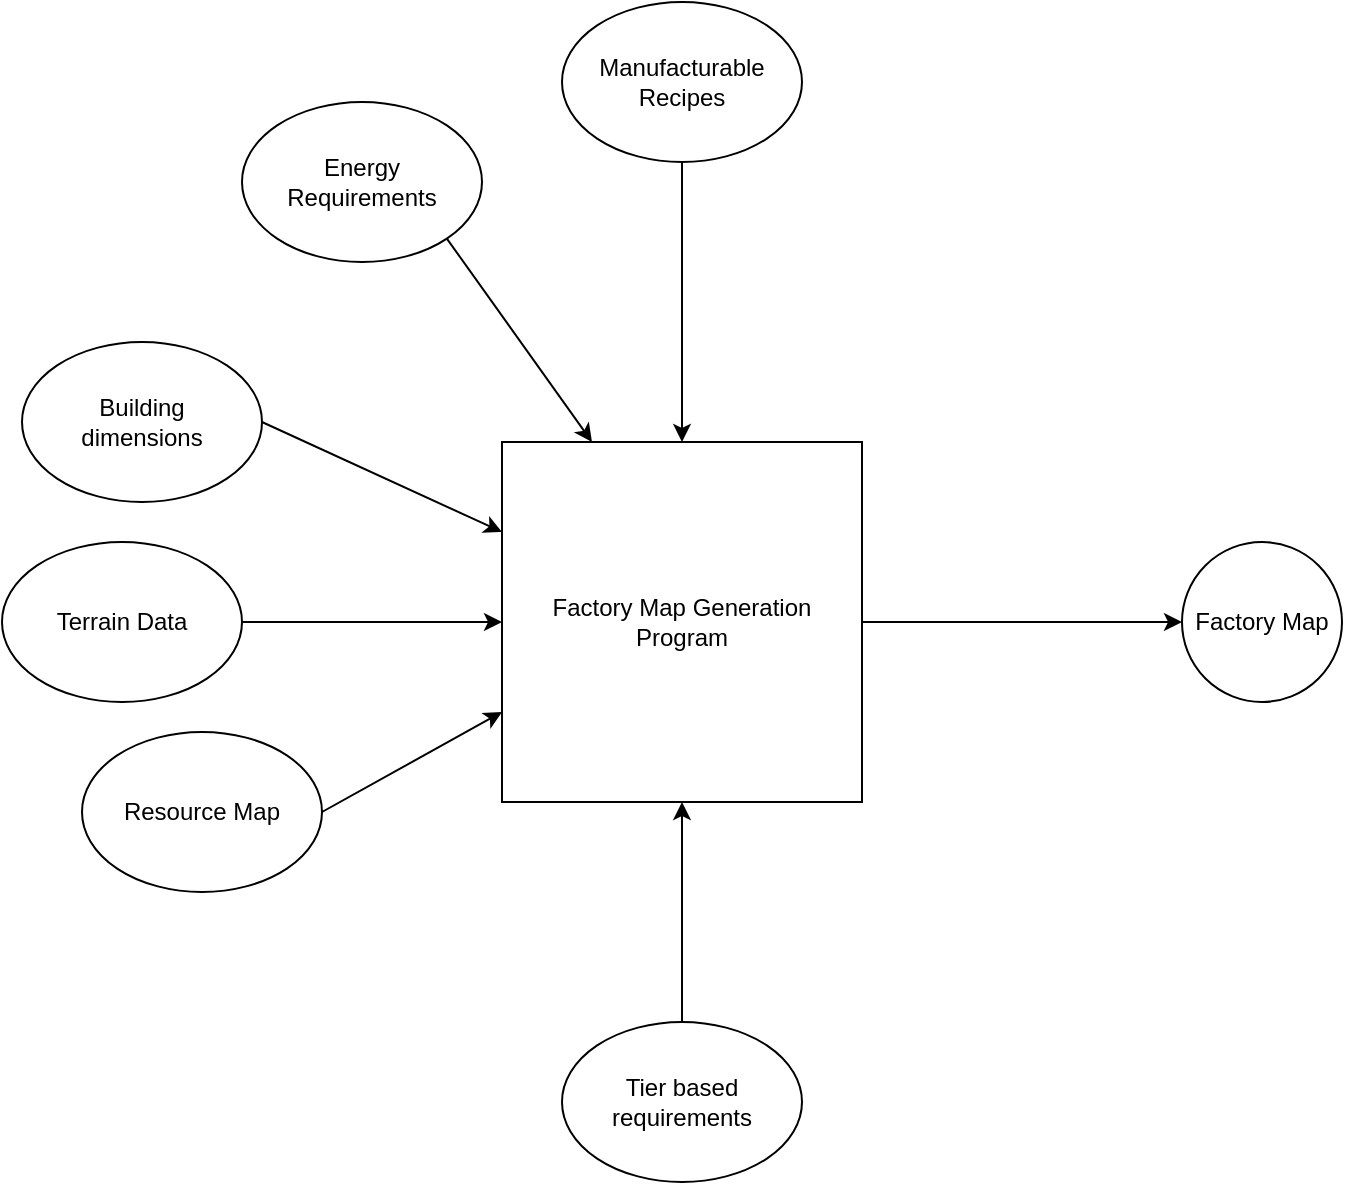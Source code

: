 <mxfile version="15.4.0" type="device" pages="3"><diagram id="QfBzXMeAlD5VGYSQTUok" name="Functional Design"><mxGraphModel dx="1088" dy="829" grid="1" gridSize="10" guides="1" tooltips="1" connect="1" arrows="1" fold="1" page="1" pageScale="1" pageWidth="827" pageHeight="1169" math="0" shadow="0"><root><mxCell id="0"/><mxCell id="1" parent="0"/><mxCell id="9UfLQVyIyQLgeL00L3_e-9" style="rounded=0;orthogonalLoop=1;jettySize=auto;html=1;exitX=0.5;exitY=1;exitDx=0;exitDy=0;" parent="1" source="9UfLQVyIyQLgeL00L3_e-1" target="9UfLQVyIyQLgeL00L3_e-2" edge="1"><mxGeometry relative="1" as="geometry"/></mxCell><mxCell id="9UfLQVyIyQLgeL00L3_e-1" value="Manufacturable&lt;br&gt;Recipes" style="ellipse;whiteSpace=wrap;html=1;" parent="1" vertex="1"><mxGeometry x="340" y="140" width="120" height="80" as="geometry"/></mxCell><mxCell id="9UfLQVyIyQLgeL00L3_e-15" style="edgeStyle=none;rounded=0;orthogonalLoop=1;jettySize=auto;html=1;exitX=1;exitY=0.5;exitDx=0;exitDy=0;" parent="1" source="9UfLQVyIyQLgeL00L3_e-2" target="9UfLQVyIyQLgeL00L3_e-3" edge="1"><mxGeometry relative="1" as="geometry"/></mxCell><mxCell id="9UfLQVyIyQLgeL00L3_e-2" value="Factory Map Generation&lt;br&gt;Program" style="whiteSpace=wrap;html=1;aspect=fixed;" parent="1" vertex="1"><mxGeometry x="310" y="360" width="180" height="180" as="geometry"/></mxCell><mxCell id="9UfLQVyIyQLgeL00L3_e-3" value="Factory Map" style="ellipse;whiteSpace=wrap;html=1;aspect=fixed;" parent="1" vertex="1"><mxGeometry x="650" y="410" width="80" height="80" as="geometry"/></mxCell><mxCell id="9UfLQVyIyQLgeL00L3_e-10" style="edgeStyle=none;rounded=0;orthogonalLoop=1;jettySize=auto;html=1;exitX=1;exitY=1;exitDx=0;exitDy=0;entryX=0.25;entryY=0;entryDx=0;entryDy=0;" parent="1" source="9UfLQVyIyQLgeL00L3_e-4" target="9UfLQVyIyQLgeL00L3_e-2" edge="1"><mxGeometry relative="1" as="geometry"/></mxCell><mxCell id="9UfLQVyIyQLgeL00L3_e-4" value="Energy&lt;br&gt;Requirements" style="ellipse;whiteSpace=wrap;html=1;" parent="1" vertex="1"><mxGeometry x="180" y="190" width="120" height="80" as="geometry"/></mxCell><mxCell id="9UfLQVyIyQLgeL00L3_e-11" style="edgeStyle=none;rounded=0;orthogonalLoop=1;jettySize=auto;html=1;exitX=1;exitY=0.5;exitDx=0;exitDy=0;entryX=0;entryY=0.25;entryDx=0;entryDy=0;" parent="1" source="9UfLQVyIyQLgeL00L3_e-5" target="9UfLQVyIyQLgeL00L3_e-2" edge="1"><mxGeometry relative="1" as="geometry"/></mxCell><mxCell id="9UfLQVyIyQLgeL00L3_e-5" value="Building&lt;br&gt;dimensions" style="ellipse;whiteSpace=wrap;html=1;" parent="1" vertex="1"><mxGeometry x="70" y="310" width="120" height="80" as="geometry"/></mxCell><mxCell id="9UfLQVyIyQLgeL00L3_e-12" style="edgeStyle=none;rounded=0;orthogonalLoop=1;jettySize=auto;html=1;exitX=1;exitY=0.5;exitDx=0;exitDy=0;entryX=0;entryY=0.5;entryDx=0;entryDy=0;" parent="1" source="9UfLQVyIyQLgeL00L3_e-6" target="9UfLQVyIyQLgeL00L3_e-2" edge="1"><mxGeometry relative="1" as="geometry"/></mxCell><mxCell id="9UfLQVyIyQLgeL00L3_e-6" value="Terrain Data" style="ellipse;whiteSpace=wrap;html=1;" parent="1" vertex="1"><mxGeometry x="60" y="410" width="120" height="80" as="geometry"/></mxCell><mxCell id="9UfLQVyIyQLgeL00L3_e-13" style="edgeStyle=none;rounded=0;orthogonalLoop=1;jettySize=auto;html=1;exitX=1;exitY=0.5;exitDx=0;exitDy=0;entryX=0;entryY=0.75;entryDx=0;entryDy=0;" parent="1" source="9UfLQVyIyQLgeL00L3_e-7" target="9UfLQVyIyQLgeL00L3_e-2" edge="1"><mxGeometry relative="1" as="geometry"/></mxCell><mxCell id="9UfLQVyIyQLgeL00L3_e-7" value="Resource Map" style="ellipse;whiteSpace=wrap;html=1;" parent="1" vertex="1"><mxGeometry x="100" y="505" width="120" height="80" as="geometry"/></mxCell><mxCell id="9UfLQVyIyQLgeL00L3_e-14" style="edgeStyle=none;rounded=0;orthogonalLoop=1;jettySize=auto;html=1;exitX=0.5;exitY=0;exitDx=0;exitDy=0;" parent="1" source="9UfLQVyIyQLgeL00L3_e-8" target="9UfLQVyIyQLgeL00L3_e-2" edge="1"><mxGeometry relative="1" as="geometry"/></mxCell><mxCell id="9UfLQVyIyQLgeL00L3_e-8" value="Tier based requirements" style="ellipse;whiteSpace=wrap;html=1;" parent="1" vertex="1"><mxGeometry x="340" y="650" width="120" height="80" as="geometry"/></mxCell></root></mxGraphModel></diagram><diagram id="DtVZLwZUxwHcxyuDoVRv" name="ERD - Transactional"><mxGraphModel dx="1088" dy="829" grid="1" gridSize="10" guides="1" tooltips="1" connect="1" arrows="1" fold="1" page="1" pageScale="1" pageWidth="827" pageHeight="1169" math="0" shadow="0"><root><mxCell id="VBOzTehT4baTiZ1NGA0l-0"/><mxCell id="VBOzTehT4baTiZ1NGA0l-1" parent="VBOzTehT4baTiZ1NGA0l-0"/><mxCell id="VBOzTehT4baTiZ1NGA0l-2" value="Recipe" style="shape=table;startSize=30;container=1;collapsible=1;childLayout=tableLayout;fixedRows=1;rowLines=0;fontStyle=1;align=center;resizeLast=1;" parent="VBOzTehT4baTiZ1NGA0l-1" vertex="1"><mxGeometry x="250" y="190" width="180" height="460" as="geometry"/></mxCell><mxCell id="VBOzTehT4baTiZ1NGA0l-3" value="" style="shape=partialRectangle;collapsible=0;dropTarget=0;pointerEvents=0;fillColor=none;top=0;left=0;bottom=1;right=0;points=[[0,0.5],[1,0.5]];portConstraint=eastwest;" parent="VBOzTehT4baTiZ1NGA0l-2" vertex="1"><mxGeometry y="30" width="180" height="30" as="geometry"/></mxCell><mxCell id="VBOzTehT4baTiZ1NGA0l-4" value="PK" style="shape=partialRectangle;connectable=0;fillColor=none;top=0;left=0;bottom=0;right=0;fontStyle=1;overflow=hidden;" parent="VBOzTehT4baTiZ1NGA0l-3" vertex="1"><mxGeometry width="30" height="30" as="geometry"><mxRectangle width="30" height="30" as="alternateBounds"/></mxGeometry></mxCell><mxCell id="VBOzTehT4baTiZ1NGA0l-5" value="Recipe Name" style="shape=partialRectangle;connectable=0;fillColor=none;top=0;left=0;bottom=0;right=0;align=left;spacingLeft=6;fontStyle=5;overflow=hidden;" parent="VBOzTehT4baTiZ1NGA0l-3" vertex="1"><mxGeometry x="30" width="150" height="30" as="geometry"><mxRectangle width="150" height="30" as="alternateBounds"/></mxGeometry></mxCell><mxCell id="VBOzTehT4baTiZ1NGA0l-6" value="" style="shape=partialRectangle;collapsible=0;dropTarget=0;pointerEvents=0;fillColor=none;top=0;left=0;bottom=0;right=0;points=[[0,0.5],[1,0.5]];portConstraint=eastwest;" parent="VBOzTehT4baTiZ1NGA0l-2" vertex="1"><mxGeometry y="60" width="180" height="30" as="geometry"/></mxCell><mxCell id="VBOzTehT4baTiZ1NGA0l-7" value="" style="shape=partialRectangle;connectable=0;fillColor=none;top=0;left=0;bottom=0;right=0;editable=1;overflow=hidden;" parent="VBOzTehT4baTiZ1NGA0l-6" vertex="1"><mxGeometry width="30" height="30" as="geometry"><mxRectangle width="30" height="30" as="alternateBounds"/></mxGeometry></mxCell><mxCell id="VBOzTehT4baTiZ1NGA0l-8" value="Building" style="shape=partialRectangle;connectable=0;fillColor=none;top=0;left=0;bottom=0;right=0;align=left;spacingLeft=6;overflow=hidden;" parent="VBOzTehT4baTiZ1NGA0l-6" vertex="1"><mxGeometry x="30" width="150" height="30" as="geometry"><mxRectangle width="150" height="30" as="alternateBounds"/></mxGeometry></mxCell><mxCell id="VBOzTehT4baTiZ1NGA0l-9" value="" style="shape=partialRectangle;collapsible=0;dropTarget=0;pointerEvents=0;fillColor=none;top=0;left=0;bottom=0;right=0;points=[[0,0.5],[1,0.5]];portConstraint=eastwest;" parent="VBOzTehT4baTiZ1NGA0l-2" vertex="1"><mxGeometry y="90" width="180" height="30" as="geometry"/></mxCell><mxCell id="VBOzTehT4baTiZ1NGA0l-10" value="" style="shape=partialRectangle;connectable=0;fillColor=none;top=0;left=0;bottom=0;right=0;editable=1;overflow=hidden;" parent="VBOzTehT4baTiZ1NGA0l-9" vertex="1"><mxGeometry width="30" height="30" as="geometry"><mxRectangle width="30" height="30" as="alternateBounds"/></mxGeometry></mxCell><mxCell id="VBOzTehT4baTiZ1NGA0l-11" value="Product 1" style="shape=partialRectangle;connectable=0;fillColor=none;top=0;left=0;bottom=0;right=0;align=left;spacingLeft=6;overflow=hidden;" parent="VBOzTehT4baTiZ1NGA0l-9" vertex="1"><mxGeometry x="30" width="150" height="30" as="geometry"><mxRectangle width="150" height="30" as="alternateBounds"/></mxGeometry></mxCell><mxCell id="VBOzTehT4baTiZ1NGA0l-12" value="" style="shape=partialRectangle;collapsible=0;dropTarget=0;pointerEvents=0;fillColor=none;top=0;left=0;bottom=0;right=0;points=[[0,0.5],[1,0.5]];portConstraint=eastwest;" parent="VBOzTehT4baTiZ1NGA0l-2" vertex="1"><mxGeometry y="120" width="180" height="30" as="geometry"/></mxCell><mxCell id="VBOzTehT4baTiZ1NGA0l-13" value="" style="shape=partialRectangle;connectable=0;fillColor=none;top=0;left=0;bottom=0;right=0;editable=1;overflow=hidden;" parent="VBOzTehT4baTiZ1NGA0l-12" vertex="1"><mxGeometry width="30" height="30" as="geometry"><mxRectangle width="30" height="30" as="alternateBounds"/></mxGeometry></mxCell><mxCell id="VBOzTehT4baTiZ1NGA0l-14" value="Product Rate 1" style="shape=partialRectangle;connectable=0;fillColor=none;top=0;left=0;bottom=0;right=0;align=left;spacingLeft=6;overflow=hidden;" parent="VBOzTehT4baTiZ1NGA0l-12" vertex="1"><mxGeometry x="30" width="150" height="30" as="geometry"><mxRectangle width="150" height="30" as="alternateBounds"/></mxGeometry></mxCell><mxCell id="VBOzTehT4baTiZ1NGA0l-15" value="" style="shape=partialRectangle;collapsible=0;dropTarget=0;pointerEvents=0;fillColor=none;top=0;left=0;bottom=0;right=0;points=[[0,0.5],[1,0.5]];portConstraint=eastwest;" parent="VBOzTehT4baTiZ1NGA0l-2" vertex="1"><mxGeometry y="150" width="180" height="30" as="geometry"/></mxCell><mxCell id="VBOzTehT4baTiZ1NGA0l-16" value="" style="shape=partialRectangle;connectable=0;fillColor=none;top=0;left=0;bottom=0;right=0;editable=1;overflow=hidden;" parent="VBOzTehT4baTiZ1NGA0l-15" vertex="1"><mxGeometry width="30" height="30" as="geometry"><mxRectangle width="30" height="30" as="alternateBounds"/></mxGeometry></mxCell><mxCell id="VBOzTehT4baTiZ1NGA0l-17" value="Product 2" style="shape=partialRectangle;connectable=0;fillColor=none;top=0;left=0;bottom=0;right=0;align=left;spacingLeft=6;overflow=hidden;" parent="VBOzTehT4baTiZ1NGA0l-15" vertex="1"><mxGeometry x="30" width="150" height="30" as="geometry"><mxRectangle width="150" height="30" as="alternateBounds"/></mxGeometry></mxCell><mxCell id="VBOzTehT4baTiZ1NGA0l-27" value="" style="shape=partialRectangle;collapsible=0;dropTarget=0;pointerEvents=0;fillColor=none;top=0;left=0;bottom=0;right=0;points=[[0,0.5],[1,0.5]];portConstraint=eastwest;" parent="VBOzTehT4baTiZ1NGA0l-2" vertex="1"><mxGeometry y="180" width="180" height="30" as="geometry"/></mxCell><mxCell id="VBOzTehT4baTiZ1NGA0l-28" value="" style="shape=partialRectangle;connectable=0;fillColor=none;top=0;left=0;bottom=0;right=0;editable=1;overflow=hidden;" parent="VBOzTehT4baTiZ1NGA0l-27" vertex="1"><mxGeometry width="30" height="30" as="geometry"><mxRectangle width="30" height="30" as="alternateBounds"/></mxGeometry></mxCell><mxCell id="VBOzTehT4baTiZ1NGA0l-29" value="Product rate 2" style="shape=partialRectangle;connectable=0;fillColor=none;top=0;left=0;bottom=0;right=0;align=left;spacingLeft=6;overflow=hidden;" parent="VBOzTehT4baTiZ1NGA0l-27" vertex="1"><mxGeometry x="30" width="150" height="30" as="geometry"><mxRectangle width="150" height="30" as="alternateBounds"/></mxGeometry></mxCell><mxCell id="VBOzTehT4baTiZ1NGA0l-36" value="" style="shape=partialRectangle;collapsible=0;dropTarget=0;pointerEvents=0;fillColor=none;top=0;left=0;bottom=0;right=0;points=[[0,0.5],[1,0.5]];portConstraint=eastwest;" parent="VBOzTehT4baTiZ1NGA0l-2" vertex="1"><mxGeometry y="210" width="180" height="30" as="geometry"/></mxCell><mxCell id="VBOzTehT4baTiZ1NGA0l-37" value="" style="shape=partialRectangle;connectable=0;fillColor=none;top=0;left=0;bottom=0;right=0;editable=1;overflow=hidden;" parent="VBOzTehT4baTiZ1NGA0l-36" vertex="1"><mxGeometry width="30" height="30" as="geometry"><mxRectangle width="30" height="30" as="alternateBounds"/></mxGeometry></mxCell><mxCell id="VBOzTehT4baTiZ1NGA0l-38" value="Ingredient 1" style="shape=partialRectangle;connectable=0;fillColor=none;top=0;left=0;bottom=0;right=0;align=left;spacingLeft=6;overflow=hidden;" parent="VBOzTehT4baTiZ1NGA0l-36" vertex="1"><mxGeometry x="30" width="150" height="30" as="geometry"><mxRectangle width="150" height="30" as="alternateBounds"/></mxGeometry></mxCell><mxCell id="VBOzTehT4baTiZ1NGA0l-33" value="" style="shape=partialRectangle;collapsible=0;dropTarget=0;pointerEvents=0;fillColor=none;top=0;left=0;bottom=0;right=0;points=[[0,0.5],[1,0.5]];portConstraint=eastwest;" parent="VBOzTehT4baTiZ1NGA0l-2" vertex="1"><mxGeometry y="240" width="180" height="30" as="geometry"/></mxCell><mxCell id="VBOzTehT4baTiZ1NGA0l-34" value="" style="shape=partialRectangle;connectable=0;fillColor=none;top=0;left=0;bottom=0;right=0;editable=1;overflow=hidden;" parent="VBOzTehT4baTiZ1NGA0l-33" vertex="1"><mxGeometry width="30" height="30" as="geometry"><mxRectangle width="30" height="30" as="alternateBounds"/></mxGeometry></mxCell><mxCell id="VBOzTehT4baTiZ1NGA0l-35" value="Ingredient Rate 1" style="shape=partialRectangle;connectable=0;fillColor=none;top=0;left=0;bottom=0;right=0;align=left;spacingLeft=6;overflow=hidden;" parent="VBOzTehT4baTiZ1NGA0l-33" vertex="1"><mxGeometry x="30" width="150" height="30" as="geometry"><mxRectangle width="150" height="30" as="alternateBounds"/></mxGeometry></mxCell><mxCell id="VBOzTehT4baTiZ1NGA0l-39" value="" style="shape=partialRectangle;collapsible=0;dropTarget=0;pointerEvents=0;fillColor=none;top=0;left=0;bottom=0;right=0;points=[[0,0.5],[1,0.5]];portConstraint=eastwest;" parent="VBOzTehT4baTiZ1NGA0l-2" vertex="1"><mxGeometry y="270" width="180" height="30" as="geometry"/></mxCell><mxCell id="VBOzTehT4baTiZ1NGA0l-40" value="" style="shape=partialRectangle;connectable=0;fillColor=none;top=0;left=0;bottom=0;right=0;editable=1;overflow=hidden;" parent="VBOzTehT4baTiZ1NGA0l-39" vertex="1"><mxGeometry width="30" height="30" as="geometry"><mxRectangle width="30" height="30" as="alternateBounds"/></mxGeometry></mxCell><mxCell id="VBOzTehT4baTiZ1NGA0l-41" value="Ingredient 2" style="shape=partialRectangle;connectable=0;fillColor=none;top=0;left=0;bottom=0;right=0;align=left;spacingLeft=6;overflow=hidden;" parent="VBOzTehT4baTiZ1NGA0l-39" vertex="1"><mxGeometry x="30" width="150" height="30" as="geometry"><mxRectangle width="150" height="30" as="alternateBounds"/></mxGeometry></mxCell><mxCell id="VBOzTehT4baTiZ1NGA0l-42" value="" style="shape=partialRectangle;collapsible=0;dropTarget=0;pointerEvents=0;fillColor=none;top=0;left=0;bottom=0;right=0;points=[[0,0.5],[1,0.5]];portConstraint=eastwest;" parent="VBOzTehT4baTiZ1NGA0l-2" vertex="1"><mxGeometry y="300" width="180" height="30" as="geometry"/></mxCell><mxCell id="VBOzTehT4baTiZ1NGA0l-43" value="" style="shape=partialRectangle;connectable=0;fillColor=none;top=0;left=0;bottom=0;right=0;editable=1;overflow=hidden;" parent="VBOzTehT4baTiZ1NGA0l-42" vertex="1"><mxGeometry width="30" height="30" as="geometry"><mxRectangle width="30" height="30" as="alternateBounds"/></mxGeometry></mxCell><mxCell id="VBOzTehT4baTiZ1NGA0l-44" value="Ingredient Rate 2" style="shape=partialRectangle;connectable=0;fillColor=none;top=0;left=0;bottom=0;right=0;align=left;spacingLeft=6;overflow=hidden;" parent="VBOzTehT4baTiZ1NGA0l-42" vertex="1"><mxGeometry x="30" width="150" height="30" as="geometry"><mxRectangle width="150" height="30" as="alternateBounds"/></mxGeometry></mxCell><mxCell id="VBOzTehT4baTiZ1NGA0l-24" value="" style="shape=partialRectangle;collapsible=0;dropTarget=0;pointerEvents=0;fillColor=none;top=0;left=0;bottom=0;right=0;points=[[0,0.5],[1,0.5]];portConstraint=eastwest;" parent="VBOzTehT4baTiZ1NGA0l-2" vertex="1"><mxGeometry y="330" width="180" height="30" as="geometry"/></mxCell><mxCell id="VBOzTehT4baTiZ1NGA0l-25" value="" style="shape=partialRectangle;connectable=0;fillColor=none;top=0;left=0;bottom=0;right=0;editable=1;overflow=hidden;" parent="VBOzTehT4baTiZ1NGA0l-24" vertex="1"><mxGeometry width="30" height="30" as="geometry"><mxRectangle width="30" height="30" as="alternateBounds"/></mxGeometry></mxCell><mxCell id="VBOzTehT4baTiZ1NGA0l-26" value="Ingredient 3" style="shape=partialRectangle;connectable=0;fillColor=none;top=0;left=0;bottom=0;right=0;align=left;spacingLeft=6;overflow=hidden;" parent="VBOzTehT4baTiZ1NGA0l-24" vertex="1"><mxGeometry x="30" width="150" height="30" as="geometry"><mxRectangle width="150" height="30" as="alternateBounds"/></mxGeometry></mxCell><mxCell id="VBOzTehT4baTiZ1NGA0l-30" value="" style="shape=partialRectangle;collapsible=0;dropTarget=0;pointerEvents=0;fillColor=none;top=0;left=0;bottom=0;right=0;points=[[0,0.5],[1,0.5]];portConstraint=eastwest;" parent="VBOzTehT4baTiZ1NGA0l-2" vertex="1"><mxGeometry y="360" width="180" height="30" as="geometry"/></mxCell><mxCell id="VBOzTehT4baTiZ1NGA0l-31" value="" style="shape=partialRectangle;connectable=0;fillColor=none;top=0;left=0;bottom=0;right=0;editable=1;overflow=hidden;" parent="VBOzTehT4baTiZ1NGA0l-30" vertex="1"><mxGeometry width="30" height="30" as="geometry"><mxRectangle width="30" height="30" as="alternateBounds"/></mxGeometry></mxCell><mxCell id="VBOzTehT4baTiZ1NGA0l-32" value="Ingredient Rate 3" style="shape=partialRectangle;connectable=0;fillColor=none;top=0;left=0;bottom=0;right=0;align=left;spacingLeft=6;overflow=hidden;" parent="VBOzTehT4baTiZ1NGA0l-30" vertex="1"><mxGeometry x="30" width="150" height="30" as="geometry"><mxRectangle width="150" height="30" as="alternateBounds"/></mxGeometry></mxCell><mxCell id="VBOzTehT4baTiZ1NGA0l-18" value="" style="shape=partialRectangle;collapsible=0;dropTarget=0;pointerEvents=0;fillColor=none;top=0;left=0;bottom=0;right=0;points=[[0,0.5],[1,0.5]];portConstraint=eastwest;" parent="VBOzTehT4baTiZ1NGA0l-2" vertex="1"><mxGeometry y="390" width="180" height="30" as="geometry"/></mxCell><mxCell id="VBOzTehT4baTiZ1NGA0l-19" value="" style="shape=partialRectangle;connectable=0;fillColor=none;top=0;left=0;bottom=0;right=0;editable=1;overflow=hidden;" parent="VBOzTehT4baTiZ1NGA0l-18" vertex="1"><mxGeometry width="30" height="30" as="geometry"><mxRectangle width="30" height="30" as="alternateBounds"/></mxGeometry></mxCell><mxCell id="VBOzTehT4baTiZ1NGA0l-20" value="Ingredient 4" style="shape=partialRectangle;connectable=0;fillColor=none;top=0;left=0;bottom=0;right=0;align=left;spacingLeft=6;overflow=hidden;" parent="VBOzTehT4baTiZ1NGA0l-18" vertex="1"><mxGeometry x="30" width="150" height="30" as="geometry"><mxRectangle width="150" height="30" as="alternateBounds"/></mxGeometry></mxCell><mxCell id="VBOzTehT4baTiZ1NGA0l-21" value="" style="shape=partialRectangle;collapsible=0;dropTarget=0;pointerEvents=0;fillColor=none;top=0;left=0;bottom=0;right=0;points=[[0,0.5],[1,0.5]];portConstraint=eastwest;" parent="VBOzTehT4baTiZ1NGA0l-2" vertex="1"><mxGeometry y="420" width="180" height="30" as="geometry"/></mxCell><mxCell id="VBOzTehT4baTiZ1NGA0l-22" value="" style="shape=partialRectangle;connectable=0;fillColor=none;top=0;left=0;bottom=0;right=0;editable=1;overflow=hidden;" parent="VBOzTehT4baTiZ1NGA0l-21" vertex="1"><mxGeometry width="30" height="30" as="geometry"><mxRectangle width="30" height="30" as="alternateBounds"/></mxGeometry></mxCell><mxCell id="VBOzTehT4baTiZ1NGA0l-23" value="Ingredient Rate 4" style="shape=partialRectangle;connectable=0;fillColor=none;top=0;left=0;bottom=0;right=0;align=left;spacingLeft=6;overflow=hidden;" parent="VBOzTehT4baTiZ1NGA0l-21" vertex="1"><mxGeometry x="30" width="150" height="30" as="geometry"><mxRectangle width="150" height="30" as="alternateBounds"/></mxGeometry></mxCell><mxCell id="VPSIThm4ifyPp_tprD5e-0" value="Buildings" style="shape=table;startSize=30;container=1;collapsible=1;childLayout=tableLayout;fixedRows=1;rowLines=0;fontStyle=1;align=center;resizeLast=1;" parent="VBOzTehT4baTiZ1NGA0l-1" vertex="1"><mxGeometry y="190" width="180" height="430" as="geometry"/></mxCell><mxCell id="VPSIThm4ifyPp_tprD5e-1" value="" style="shape=partialRectangle;collapsible=0;dropTarget=0;pointerEvents=0;fillColor=none;top=0;left=0;bottom=1;right=0;points=[[0,0.5],[1,0.5]];portConstraint=eastwest;" parent="VPSIThm4ifyPp_tprD5e-0" vertex="1"><mxGeometry y="30" width="180" height="30" as="geometry"/></mxCell><mxCell id="VPSIThm4ifyPp_tprD5e-2" value="PK" style="shape=partialRectangle;connectable=0;fillColor=none;top=0;left=0;bottom=0;right=0;fontStyle=1;overflow=hidden;" parent="VPSIThm4ifyPp_tprD5e-1" vertex="1"><mxGeometry width="30" height="30" as="geometry"><mxRectangle width="30" height="30" as="alternateBounds"/></mxGeometry></mxCell><mxCell id="VPSIThm4ifyPp_tprD5e-3" value="Building Name" style="shape=partialRectangle;connectable=0;fillColor=none;top=0;left=0;bottom=0;right=0;align=left;spacingLeft=6;fontStyle=5;overflow=hidden;" parent="VPSIThm4ifyPp_tprD5e-1" vertex="1"><mxGeometry x="30" width="150" height="30" as="geometry"><mxRectangle width="150" height="30" as="alternateBounds"/></mxGeometry></mxCell><mxCell id="IekLaFqpyaavLtq-F9aL-1" value="" style="shape=partialRectangle;collapsible=0;dropTarget=0;pointerEvents=0;fillColor=none;top=0;left=0;bottom=0;right=0;points=[[0,0.5],[1,0.5]];portConstraint=eastwest;" vertex="1" parent="VPSIThm4ifyPp_tprD5e-0"><mxGeometry y="60" width="180" height="30" as="geometry"/></mxCell><mxCell id="IekLaFqpyaavLtq-F9aL-2" value="" style="shape=partialRectangle;connectable=0;fillColor=none;top=0;left=0;bottom=0;right=0;fontStyle=0;overflow=hidden;" vertex="1" parent="IekLaFqpyaavLtq-F9aL-1"><mxGeometry width="30" height="30" as="geometry"><mxRectangle width="30" height="30" as="alternateBounds"/></mxGeometry></mxCell><mxCell id="IekLaFqpyaavLtq-F9aL-3" value="Type" style="shape=partialRectangle;connectable=0;fillColor=none;top=0;left=0;bottom=0;right=0;align=left;spacingLeft=6;fontStyle=0;overflow=hidden;" vertex="1" parent="IekLaFqpyaavLtq-F9aL-1"><mxGeometry x="30" width="150" height="30" as="geometry"><mxRectangle width="150" height="30" as="alternateBounds"/></mxGeometry></mxCell><mxCell id="VPSIThm4ifyPp_tprD5e-4" value="" style="shape=partialRectangle;collapsible=0;dropTarget=0;pointerEvents=0;fillColor=none;top=0;left=0;bottom=0;right=0;points=[[0,0.5],[1,0.5]];portConstraint=eastwest;" parent="VPSIThm4ifyPp_tprD5e-0" vertex="1"><mxGeometry y="90" width="180" height="30" as="geometry"/></mxCell><mxCell id="VPSIThm4ifyPp_tprD5e-5" value="" style="shape=partialRectangle;connectable=0;fillColor=none;top=0;left=0;bottom=0;right=0;editable=1;overflow=hidden;" parent="VPSIThm4ifyPp_tprD5e-4" vertex="1"><mxGeometry width="30" height="30" as="geometry"><mxRectangle width="30" height="30" as="alternateBounds"/></mxGeometry></mxCell><mxCell id="VPSIThm4ifyPp_tprD5e-6" value="Length" style="shape=partialRectangle;connectable=0;fillColor=none;top=0;left=0;bottom=0;right=0;align=left;spacingLeft=6;overflow=hidden;" parent="VPSIThm4ifyPp_tprD5e-4" vertex="1"><mxGeometry x="30" width="150" height="30" as="geometry"><mxRectangle width="150" height="30" as="alternateBounds"/></mxGeometry></mxCell><mxCell id="VPSIThm4ifyPp_tprD5e-7" value="" style="shape=partialRectangle;collapsible=0;dropTarget=0;pointerEvents=0;fillColor=none;top=0;left=0;bottom=0;right=0;points=[[0,0.5],[1,0.5]];portConstraint=eastwest;" parent="VPSIThm4ifyPp_tprD5e-0" vertex="1"><mxGeometry y="120" width="180" height="30" as="geometry"/></mxCell><mxCell id="VPSIThm4ifyPp_tprD5e-8" value="" style="shape=partialRectangle;connectable=0;fillColor=none;top=0;left=0;bottom=0;right=0;editable=1;overflow=hidden;" parent="VPSIThm4ifyPp_tprD5e-7" vertex="1"><mxGeometry width="30" height="30" as="geometry"><mxRectangle width="30" height="30" as="alternateBounds"/></mxGeometry></mxCell><mxCell id="VPSIThm4ifyPp_tprD5e-9" value="Width" style="shape=partialRectangle;connectable=0;fillColor=none;top=0;left=0;bottom=0;right=0;align=left;spacingLeft=6;overflow=hidden;" parent="VPSIThm4ifyPp_tprD5e-7" vertex="1"><mxGeometry x="30" width="150" height="30" as="geometry"><mxRectangle width="150" height="30" as="alternateBounds"/></mxGeometry></mxCell><mxCell id="VPSIThm4ifyPp_tprD5e-10" value="" style="shape=partialRectangle;collapsible=0;dropTarget=0;pointerEvents=0;fillColor=none;top=0;left=0;bottom=0;right=0;points=[[0,0.5],[1,0.5]];portConstraint=eastwest;" parent="VPSIThm4ifyPp_tprD5e-0" vertex="1"><mxGeometry y="150" width="180" height="30" as="geometry"/></mxCell><mxCell id="VPSIThm4ifyPp_tprD5e-11" value="" style="shape=partialRectangle;connectable=0;fillColor=none;top=0;left=0;bottom=0;right=0;editable=1;overflow=hidden;" parent="VPSIThm4ifyPp_tprD5e-10" vertex="1"><mxGeometry width="30" height="30" as="geometry"><mxRectangle width="30" height="30" as="alternateBounds"/></mxGeometry></mxCell><mxCell id="VPSIThm4ifyPp_tprD5e-12" value="Height" style="shape=partialRectangle;connectable=0;fillColor=none;top=0;left=0;bottom=0;right=0;align=left;spacingLeft=6;overflow=hidden;" parent="VPSIThm4ifyPp_tprD5e-10" vertex="1"><mxGeometry x="30" width="150" height="30" as="geometry"><mxRectangle width="150" height="30" as="alternateBounds"/></mxGeometry></mxCell><mxCell id="VPSIThm4ifyPp_tprD5e-13" value="" style="shape=partialRectangle;collapsible=0;dropTarget=0;pointerEvents=0;fillColor=none;top=0;left=0;bottom=0;right=0;points=[[0,0.5],[1,0.5]];portConstraint=eastwest;" parent="VPSIThm4ifyPp_tprD5e-0" vertex="1"><mxGeometry y="180" width="180" height="30" as="geometry"/></mxCell><mxCell id="VPSIThm4ifyPp_tprD5e-14" value="" style="shape=partialRectangle;connectable=0;fillColor=none;top=0;left=0;bottom=0;right=0;editable=1;overflow=hidden;" parent="VPSIThm4ifyPp_tprD5e-13" vertex="1"><mxGeometry width="30" height="30" as="geometry"><mxRectangle width="30" height="30" as="alternateBounds"/></mxGeometry></mxCell><mxCell id="VPSIThm4ifyPp_tprD5e-15" value="Area" style="shape=partialRectangle;connectable=0;fillColor=none;top=0;left=0;bottom=0;right=0;align=left;spacingLeft=6;overflow=hidden;" parent="VPSIThm4ifyPp_tprD5e-13" vertex="1"><mxGeometry x="30" width="150" height="30" as="geometry"><mxRectangle width="150" height="30" as="alternateBounds"/></mxGeometry></mxCell><mxCell id="VPSIThm4ifyPp_tprD5e-34" value="" style="shape=partialRectangle;collapsible=0;dropTarget=0;pointerEvents=0;fillColor=none;top=0;left=0;bottom=0;right=0;points=[[0,0.5],[1,0.5]];portConstraint=eastwest;" parent="VPSIThm4ifyPp_tprD5e-0" vertex="1"><mxGeometry y="210" width="180" height="30" as="geometry"/></mxCell><mxCell id="VPSIThm4ifyPp_tprD5e-35" value="" style="shape=partialRectangle;connectable=0;fillColor=none;top=0;left=0;bottom=0;right=0;editable=1;overflow=hidden;" parent="VPSIThm4ifyPp_tprD5e-34" vertex="1"><mxGeometry width="30" height="30" as="geometry"><mxRectangle width="30" height="30" as="alternateBounds"/></mxGeometry></mxCell><mxCell id="VPSIThm4ifyPp_tprD5e-36" value="Max Length" style="shape=partialRectangle;connectable=0;fillColor=none;top=0;left=0;bottom=0;right=0;align=left;spacingLeft=6;overflow=hidden;" parent="VPSIThm4ifyPp_tprD5e-34" vertex="1"><mxGeometry x="30" width="150" height="30" as="geometry"><mxRectangle width="150" height="30" as="alternateBounds"/></mxGeometry></mxCell><mxCell id="VPSIThm4ifyPp_tprD5e-38" value="" style="shape=partialRectangle;collapsible=0;dropTarget=0;pointerEvents=0;fillColor=none;top=0;left=0;bottom=0;right=0;points=[[0,0.5],[1,0.5]];portConstraint=eastwest;" parent="VPSIThm4ifyPp_tprD5e-0" vertex="1"><mxGeometry y="240" width="180" height="30" as="geometry"/></mxCell><mxCell id="VPSIThm4ifyPp_tprD5e-39" value="" style="shape=partialRectangle;connectable=0;fillColor=none;top=0;left=0;bottom=0;right=0;editable=1;overflow=hidden;" parent="VPSIThm4ifyPp_tprD5e-38" vertex="1"><mxGeometry width="30" height="30" as="geometry"><mxRectangle width="30" height="30" as="alternateBounds"/></mxGeometry></mxCell><mxCell id="VPSIThm4ifyPp_tprD5e-40" value="Max Height" style="shape=partialRectangle;connectable=0;fillColor=none;top=0;left=0;bottom=0;right=0;align=left;spacingLeft=6;overflow=hidden;" parent="VPSIThm4ifyPp_tprD5e-38" vertex="1"><mxGeometry x="30" width="150" height="30" as="geometry"><mxRectangle width="150" height="30" as="alternateBounds"/></mxGeometry></mxCell><mxCell id="VPSIThm4ifyPp_tprD5e-42" value="" style="shape=partialRectangle;collapsible=0;dropTarget=0;pointerEvents=0;fillColor=none;top=0;left=0;bottom=0;right=0;points=[[0,0.5],[1,0.5]];portConstraint=eastwest;" parent="VPSIThm4ifyPp_tprD5e-0" vertex="1"><mxGeometry y="270" width="180" height="30" as="geometry"/></mxCell><mxCell id="VPSIThm4ifyPp_tprD5e-43" value="" style="shape=partialRectangle;connectable=0;fillColor=none;top=0;left=0;bottom=0;right=0;editable=1;overflow=hidden;" parent="VPSIThm4ifyPp_tprD5e-42" vertex="1"><mxGeometry width="30" height="30" as="geometry"><mxRectangle width="30" height="30" as="alternateBounds"/></mxGeometry></mxCell><mxCell id="VPSIThm4ifyPp_tprD5e-44" value="Bendable" style="shape=partialRectangle;connectable=0;fillColor=none;top=0;left=0;bottom=0;right=0;align=left;spacingLeft=6;overflow=hidden;" parent="VPSIThm4ifyPp_tprD5e-42" vertex="1"><mxGeometry x="30" width="150" height="30" as="geometry"><mxRectangle width="150" height="30" as="alternateBounds"/></mxGeometry></mxCell><mxCell id="VPSIThm4ifyPp_tprD5e-46" value="" style="shape=partialRectangle;collapsible=0;dropTarget=0;pointerEvents=0;fillColor=none;top=0;left=0;bottom=0;right=0;points=[[0,0.5],[1,0.5]];portConstraint=eastwest;" parent="VPSIThm4ifyPp_tprD5e-0" vertex="1"><mxGeometry y="300" width="180" height="30" as="geometry"/></mxCell><mxCell id="VPSIThm4ifyPp_tprD5e-47" value="" style="shape=partialRectangle;connectable=0;fillColor=none;top=0;left=0;bottom=0;right=0;editable=1;overflow=hidden;" parent="VPSIThm4ifyPp_tprD5e-46" vertex="1"><mxGeometry width="30" height="30" as="geometry"><mxRectangle width="30" height="30" as="alternateBounds"/></mxGeometry></mxCell><mxCell id="VPSIThm4ifyPp_tprD5e-48" value="Minimum radius" style="shape=partialRectangle;connectable=0;fillColor=none;top=0;left=0;bottom=0;right=0;align=left;spacingLeft=6;overflow=hidden;" parent="VPSIThm4ifyPp_tprD5e-46" vertex="1"><mxGeometry x="30" width="150" height="30" as="geometry"><mxRectangle width="150" height="30" as="alternateBounds"/></mxGeometry></mxCell><mxCell id="VPSIThm4ifyPp_tprD5e-25" value="" style="shape=partialRectangle;collapsible=0;dropTarget=0;pointerEvents=0;fillColor=none;top=0;left=0;bottom=0;right=0;points=[[0,0.5],[1,0.5]];portConstraint=eastwest;" parent="VPSIThm4ifyPp_tprD5e-0" vertex="1"><mxGeometry y="330" width="180" height="30" as="geometry"/></mxCell><mxCell id="VPSIThm4ifyPp_tprD5e-26" value="" style="shape=partialRectangle;connectable=0;fillColor=none;top=0;left=0;bottom=0;right=0;editable=1;overflow=hidden;" parent="VPSIThm4ifyPp_tprD5e-25" vertex="1"><mxGeometry width="30" height="30" as="geometry"><mxRectangle width="30" height="30" as="alternateBounds"/></mxGeometry></mxCell><mxCell id="VPSIThm4ifyPp_tprD5e-27" value="Overclockable" style="shape=partialRectangle;connectable=0;fillColor=none;top=0;left=0;bottom=0;right=0;align=left;spacingLeft=6;overflow=hidden;" parent="VPSIThm4ifyPp_tprD5e-25" vertex="1"><mxGeometry x="30" width="150" height="30" as="geometry"><mxRectangle width="150" height="30" as="alternateBounds"/></mxGeometry></mxCell><mxCell id="VPSIThm4ifyPp_tprD5e-17" value="" style="shape=partialRectangle;collapsible=0;dropTarget=0;pointerEvents=0;fillColor=none;top=0;left=0;bottom=0;right=0;points=[[0,0.5],[1,0.5]];portConstraint=eastwest;" parent="VPSIThm4ifyPp_tprD5e-0" vertex="1"><mxGeometry y="360" width="180" height="30" as="geometry"/></mxCell><mxCell id="VPSIThm4ifyPp_tprD5e-18" value="" style="shape=partialRectangle;connectable=0;fillColor=none;top=0;left=0;bottom=0;right=0;editable=1;overflow=hidden;" parent="VPSIThm4ifyPp_tprD5e-17" vertex="1"><mxGeometry width="30" height="30" as="geometry"><mxRectangle width="30" height="30" as="alternateBounds"/></mxGeometry></mxCell><mxCell id="VPSIThm4ifyPp_tprD5e-19" value="Base Energy" style="shape=partialRectangle;connectable=0;fillColor=none;top=0;left=0;bottom=0;right=0;align=left;spacingLeft=6;overflow=hidden;" parent="VPSIThm4ifyPp_tprD5e-17" vertex="1"><mxGeometry x="30" width="150" height="30" as="geometry"><mxRectangle width="150" height="30" as="alternateBounds"/></mxGeometry></mxCell><mxCell id="VPSIThm4ifyPp_tprD5e-21" value="" style="shape=partialRectangle;collapsible=0;dropTarget=0;pointerEvents=0;fillColor=none;top=0;left=0;bottom=0;right=0;points=[[0,0.5],[1,0.5]];portConstraint=eastwest;" parent="VPSIThm4ifyPp_tprD5e-0" vertex="1"><mxGeometry y="390" width="180" height="30" as="geometry"/></mxCell><mxCell id="VPSIThm4ifyPp_tprD5e-22" value="" style="shape=partialRectangle;connectable=0;fillColor=none;top=0;left=0;bottom=0;right=0;editable=1;overflow=hidden;" parent="VPSIThm4ifyPp_tprD5e-21" vertex="1"><mxGeometry width="30" height="30" as="geometry"><mxRectangle width="30" height="30" as="alternateBounds"/></mxGeometry></mxCell><mxCell id="VPSIThm4ifyPp_tprD5e-23" value="Max Energy" style="shape=partialRectangle;connectable=0;fillColor=none;top=0;left=0;bottom=0;right=0;align=left;spacingLeft=6;overflow=hidden;" parent="VPSIThm4ifyPp_tprD5e-21" vertex="1"><mxGeometry x="30" width="150" height="30" as="geometry"><mxRectangle width="150" height="30" as="alternateBounds"/></mxGeometry></mxCell><mxCell id="063J3dHsVTkQzWhKscke-0" value="Resources" style="shape=table;startSize=30;container=1;collapsible=1;childLayout=tableLayout;fixedRows=1;rowLines=0;fontStyle=1;align=center;resizeLast=1;" parent="VBOzTehT4baTiZ1NGA0l-1" vertex="1"><mxGeometry x="470" y="190" width="180" height="190" as="geometry"/></mxCell><mxCell id="063J3dHsVTkQzWhKscke-1" value="" style="shape=partialRectangle;collapsible=0;dropTarget=0;pointerEvents=0;fillColor=none;top=0;left=0;bottom=1;right=0;points=[[0,0.5],[1,0.5]];portConstraint=eastwest;" parent="063J3dHsVTkQzWhKscke-0" vertex="1"><mxGeometry y="30" width="180" height="30" as="geometry"/></mxCell><mxCell id="063J3dHsVTkQzWhKscke-2" value="PK" style="shape=partialRectangle;connectable=0;fillColor=none;top=0;left=0;bottom=0;right=0;fontStyle=1;overflow=hidden;" parent="063J3dHsVTkQzWhKscke-1" vertex="1"><mxGeometry width="30" height="30" as="geometry"><mxRectangle width="30" height="30" as="alternateBounds"/></mxGeometry></mxCell><mxCell id="063J3dHsVTkQzWhKscke-3" value="resource name" style="shape=partialRectangle;connectable=0;fillColor=none;top=0;left=0;bottom=0;right=0;align=left;spacingLeft=6;fontStyle=5;overflow=hidden;" parent="063J3dHsVTkQzWhKscke-1" vertex="1"><mxGeometry x="30" width="150" height="30" as="geometry"><mxRectangle width="150" height="30" as="alternateBounds"/></mxGeometry></mxCell><mxCell id="063J3dHsVTkQzWhKscke-4" value="" style="shape=partialRectangle;collapsible=0;dropTarget=0;pointerEvents=0;fillColor=none;top=0;left=0;bottom=0;right=0;points=[[0,0.5],[1,0.5]];portConstraint=eastwest;" parent="063J3dHsVTkQzWhKscke-0" vertex="1"><mxGeometry y="60" width="180" height="30" as="geometry"/></mxCell><mxCell id="063J3dHsVTkQzWhKscke-5" value="" style="shape=partialRectangle;connectable=0;fillColor=none;top=0;left=0;bottom=0;right=0;editable=1;overflow=hidden;" parent="063J3dHsVTkQzWhKscke-4" vertex="1"><mxGeometry width="30" height="30" as="geometry"><mxRectangle width="30" height="30" as="alternateBounds"/></mxGeometry></mxCell><mxCell id="063J3dHsVTkQzWhKscke-6" value="purity" style="shape=partialRectangle;connectable=0;fillColor=none;top=0;left=0;bottom=0;right=0;align=left;spacingLeft=6;overflow=hidden;" parent="063J3dHsVTkQzWhKscke-4" vertex="1"><mxGeometry x="30" width="150" height="30" as="geometry"><mxRectangle width="150" height="30" as="alternateBounds"/></mxGeometry></mxCell><mxCell id="063J3dHsVTkQzWhKscke-7" value="" style="shape=partialRectangle;collapsible=0;dropTarget=0;pointerEvents=0;fillColor=none;top=0;left=0;bottom=0;right=0;points=[[0,0.5],[1,0.5]];portConstraint=eastwest;" parent="063J3dHsVTkQzWhKscke-0" vertex="1"><mxGeometry y="90" width="180" height="30" as="geometry"/></mxCell><mxCell id="063J3dHsVTkQzWhKscke-8" value="" style="shape=partialRectangle;connectable=0;fillColor=none;top=0;left=0;bottom=0;right=0;editable=1;overflow=hidden;" parent="063J3dHsVTkQzWhKscke-7" vertex="1"><mxGeometry width="30" height="30" as="geometry"><mxRectangle width="30" height="30" as="alternateBounds"/></mxGeometry></mxCell><mxCell id="063J3dHsVTkQzWhKscke-9" value="x" style="shape=partialRectangle;connectable=0;fillColor=none;top=0;left=0;bottom=0;right=0;align=left;spacingLeft=6;overflow=hidden;" parent="063J3dHsVTkQzWhKscke-7" vertex="1"><mxGeometry x="30" width="150" height="30" as="geometry"><mxRectangle width="150" height="30" as="alternateBounds"/></mxGeometry></mxCell><mxCell id="063J3dHsVTkQzWhKscke-10" value="" style="shape=partialRectangle;collapsible=0;dropTarget=0;pointerEvents=0;fillColor=none;top=0;left=0;bottom=0;right=0;points=[[0,0.5],[1,0.5]];portConstraint=eastwest;" parent="063J3dHsVTkQzWhKscke-0" vertex="1"><mxGeometry y="120" width="180" height="30" as="geometry"/></mxCell><mxCell id="063J3dHsVTkQzWhKscke-11" value="" style="shape=partialRectangle;connectable=0;fillColor=none;top=0;left=0;bottom=0;right=0;editable=1;overflow=hidden;" parent="063J3dHsVTkQzWhKscke-10" vertex="1"><mxGeometry width="30" height="30" as="geometry"><mxRectangle width="30" height="30" as="alternateBounds"/></mxGeometry></mxCell><mxCell id="063J3dHsVTkQzWhKscke-12" value="y" style="shape=partialRectangle;connectable=0;fillColor=none;top=0;left=0;bottom=0;right=0;align=left;spacingLeft=6;overflow=hidden;" parent="063J3dHsVTkQzWhKscke-10" vertex="1"><mxGeometry x="30" width="150" height="30" as="geometry"><mxRectangle width="150" height="30" as="alternateBounds"/></mxGeometry></mxCell><mxCell id="063J3dHsVTkQzWhKscke-13" value="" style="shape=partialRectangle;collapsible=0;dropTarget=0;pointerEvents=0;fillColor=none;top=0;left=0;bottom=0;right=0;points=[[0,0.5],[1,0.5]];portConstraint=eastwest;" parent="063J3dHsVTkQzWhKscke-0" vertex="1"><mxGeometry y="150" width="180" height="30" as="geometry"/></mxCell><mxCell id="063J3dHsVTkQzWhKscke-14" value="" style="shape=partialRectangle;connectable=0;fillColor=none;top=0;left=0;bottom=0;right=0;editable=1;overflow=hidden;" parent="063J3dHsVTkQzWhKscke-13" vertex="1"><mxGeometry width="30" height="30" as="geometry"><mxRectangle width="30" height="30" as="alternateBounds"/></mxGeometry></mxCell><mxCell id="063J3dHsVTkQzWhKscke-15" value="z" style="shape=partialRectangle;connectable=0;fillColor=none;top=0;left=0;bottom=0;right=0;align=left;spacingLeft=6;overflow=hidden;" parent="063J3dHsVTkQzWhKscke-13" vertex="1"><mxGeometry x="30" width="150" height="30" as="geometry"><mxRectangle width="150" height="30" as="alternateBounds"/></mxGeometry></mxCell><mxCell id="cUsuGYeiWgLBhWr5b7U1-0" value="Actual Terrain Data and Tier Based Requirements pending" style="text;html=1;align=center;verticalAlign=middle;resizable=0;points=[];autosize=1;strokeColor=none;fillColor=none;" parent="VBOzTehT4baTiZ1NGA0l-1" vertex="1"><mxGeometry x="460" y="600" width="330" height="20" as="geometry"/></mxCell></root></mxGraphModel></diagram><diagram id="Sd3EjYCdEDf5JbePnLbs" name="ERD - Normalized Relational"><mxGraphModel dx="1915" dy="829" grid="1" gridSize="10" guides="1" tooltips="1" connect="1" arrows="1" fold="1" page="1" pageScale="1" pageWidth="827" pageHeight="1169" math="0" shadow="0"><root><mxCell id="JTxMdAlG5o-fwfigJV9z-0"/><mxCell id="JTxMdAlG5o-fwfigJV9z-1" parent="JTxMdAlG5o-fwfigJV9z-0"/><mxCell id="FspXNU3cWzWl5pqA9LUI-0" value="Recipe" style="shape=table;startSize=30;container=1;collapsible=1;childLayout=tableLayout;fixedRows=1;rowLines=0;fontStyle=1;align=center;resizeLast=1;" parent="JTxMdAlG5o-fwfigJV9z-1" vertex="1"><mxGeometry x="27" y="355" width="180" height="130" as="geometry"/></mxCell><mxCell id="FspXNU3cWzWl5pqA9LUI-1" value="" style="shape=partialRectangle;collapsible=0;dropTarget=0;pointerEvents=0;fillColor=none;top=0;left=0;bottom=1;right=0;points=[[0,0.5],[1,0.5]];portConstraint=eastwest;" parent="FspXNU3cWzWl5pqA9LUI-0" vertex="1"><mxGeometry y="30" width="180" height="30" as="geometry"/></mxCell><mxCell id="FspXNU3cWzWl5pqA9LUI-2" value="PK" style="shape=partialRectangle;connectable=0;fillColor=none;top=0;left=0;bottom=0;right=0;fontStyle=1;overflow=hidden;" parent="FspXNU3cWzWl5pqA9LUI-1" vertex="1"><mxGeometry width="30" height="30" as="geometry"><mxRectangle width="30" height="30" as="alternateBounds"/></mxGeometry></mxCell><mxCell id="FspXNU3cWzWl5pqA9LUI-3" value="recipe_id" style="shape=partialRectangle;connectable=0;fillColor=none;top=0;left=0;bottom=0;right=0;align=left;spacingLeft=6;fontStyle=5;overflow=hidden;" parent="FspXNU3cWzWl5pqA9LUI-1" vertex="1"><mxGeometry x="30" width="150" height="30" as="geometry"><mxRectangle width="150" height="30" as="alternateBounds"/></mxGeometry></mxCell><mxCell id="FspXNU3cWzWl5pqA9LUI-4" value="" style="shape=partialRectangle;collapsible=0;dropTarget=0;pointerEvents=0;fillColor=none;top=0;left=0;bottom=0;right=0;points=[[0,0.5],[1,0.5]];portConstraint=eastwest;" parent="FspXNU3cWzWl5pqA9LUI-0" vertex="1"><mxGeometry y="60" width="180" height="30" as="geometry"/></mxCell><mxCell id="FspXNU3cWzWl5pqA9LUI-5" value="" style="shape=partialRectangle;connectable=0;fillColor=none;top=0;left=0;bottom=0;right=0;editable=1;overflow=hidden;" parent="FspXNU3cWzWl5pqA9LUI-4" vertex="1"><mxGeometry width="30" height="30" as="geometry"><mxRectangle width="30" height="30" as="alternateBounds"/></mxGeometry></mxCell><mxCell id="FspXNU3cWzWl5pqA9LUI-6" value="recipe_name" style="shape=partialRectangle;connectable=0;fillColor=none;top=0;left=0;bottom=0;right=0;align=left;spacingLeft=6;overflow=hidden;" parent="FspXNU3cWzWl5pqA9LUI-4" vertex="1"><mxGeometry x="30" width="150" height="30" as="geometry"><mxRectangle width="150" height="30" as="alternateBounds"/></mxGeometry></mxCell><mxCell id="FspXNU3cWzWl5pqA9LUI-7" value="" style="shape=partialRectangle;collapsible=0;dropTarget=0;pointerEvents=0;fillColor=none;top=0;left=0;bottom=0;right=0;points=[[0,0.5],[1,0.5]];portConstraint=eastwest;" parent="FspXNU3cWzWl5pqA9LUI-0" vertex="1"><mxGeometry y="90" width="180" height="30" as="geometry"/></mxCell><mxCell id="FspXNU3cWzWl5pqA9LUI-8" value="FK" style="shape=partialRectangle;connectable=0;fillColor=none;top=0;left=0;bottom=0;right=0;editable=1;overflow=hidden;" parent="FspXNU3cWzWl5pqA9LUI-7" vertex="1"><mxGeometry width="30" height="30" as="geometry"><mxRectangle width="30" height="30" as="alternateBounds"/></mxGeometry></mxCell><mxCell id="FspXNU3cWzWl5pqA9LUI-9" value="building_id" style="shape=partialRectangle;connectable=0;fillColor=none;top=0;left=0;bottom=0;right=0;align=left;spacingLeft=6;overflow=hidden;" parent="FspXNU3cWzWl5pqA9LUI-7" vertex="1"><mxGeometry x="30" width="150" height="30" as="geometry"><mxRectangle width="150" height="30" as="alternateBounds"/></mxGeometry></mxCell><mxCell id="FspXNU3cWzWl5pqA9LUI-43" value="Ingredients" style="shape=table;startSize=30;container=1;collapsible=1;childLayout=tableLayout;fixedRows=1;rowLines=0;fontStyle=1;align=center;resizeLast=1;" parent="JTxMdAlG5o-fwfigJV9z-1" vertex="1"><mxGeometry x="597" y="355" width="180" height="130" as="geometry"/></mxCell><mxCell id="FspXNU3cWzWl5pqA9LUI-44" value="" style="shape=partialRectangle;collapsible=0;dropTarget=0;pointerEvents=0;fillColor=none;top=0;left=0;bottom=1;right=0;points=[[0,0.5],[1,0.5]];portConstraint=eastwest;" parent="FspXNU3cWzWl5pqA9LUI-43" vertex="1"><mxGeometry y="30" width="180" height="30" as="geometry"/></mxCell><mxCell id="FspXNU3cWzWl5pqA9LUI-45" value="PK" style="shape=partialRectangle;connectable=0;fillColor=none;top=0;left=0;bottom=0;right=0;fontStyle=1;overflow=hidden;" parent="FspXNU3cWzWl5pqA9LUI-44" vertex="1"><mxGeometry width="30" height="30" as="geometry"><mxRectangle width="30" height="30" as="alternateBounds"/></mxGeometry></mxCell><mxCell id="FspXNU3cWzWl5pqA9LUI-46" value="ing_id" style="shape=partialRectangle;connectable=0;fillColor=none;top=0;left=0;bottom=0;right=0;align=left;spacingLeft=6;fontStyle=5;overflow=hidden;" parent="FspXNU3cWzWl5pqA9LUI-44" vertex="1"><mxGeometry x="30" width="150" height="30" as="geometry"><mxRectangle width="150" height="30" as="alternateBounds"/></mxGeometry></mxCell><mxCell id="FspXNU3cWzWl5pqA9LUI-47" value="" style="shape=partialRectangle;collapsible=0;dropTarget=0;pointerEvents=0;fillColor=none;top=0;left=0;bottom=0;right=0;points=[[0,0.5],[1,0.5]];portConstraint=eastwest;" parent="FspXNU3cWzWl5pqA9LUI-43" vertex="1"><mxGeometry y="60" width="180" height="30" as="geometry"/></mxCell><mxCell id="FspXNU3cWzWl5pqA9LUI-48" value="" style="shape=partialRectangle;connectable=0;fillColor=none;top=0;left=0;bottom=0;right=0;editable=1;overflow=hidden;" parent="FspXNU3cWzWl5pqA9LUI-47" vertex="1"><mxGeometry width="30" height="30" as="geometry"><mxRectangle width="30" height="30" as="alternateBounds"/></mxGeometry></mxCell><mxCell id="FspXNU3cWzWl5pqA9LUI-49" value="ing_name" style="shape=partialRectangle;connectable=0;fillColor=none;top=0;left=0;bottom=0;right=0;align=left;spacingLeft=6;overflow=hidden;" parent="FspXNU3cWzWl5pqA9LUI-47" vertex="1"><mxGeometry x="30" width="150" height="30" as="geometry"><mxRectangle width="150" height="30" as="alternateBounds"/></mxGeometry></mxCell><mxCell id="FspXNU3cWzWl5pqA9LUI-50" value="" style="shape=partialRectangle;collapsible=0;dropTarget=0;pointerEvents=0;fillColor=none;top=0;left=0;bottom=0;right=0;points=[[0,0.5],[1,0.5]];portConstraint=eastwest;" parent="FspXNU3cWzWl5pqA9LUI-43" vertex="1"><mxGeometry y="90" width="180" height="30" as="geometry"/></mxCell><mxCell id="FspXNU3cWzWl5pqA9LUI-51" value="" style="shape=partialRectangle;connectable=0;fillColor=none;top=0;left=0;bottom=0;right=0;editable=1;overflow=hidden;" parent="FspXNU3cWzWl5pqA9LUI-50" vertex="1"><mxGeometry width="30" height="30" as="geometry"><mxRectangle width="30" height="30" as="alternateBounds"/></mxGeometry></mxCell><mxCell id="FspXNU3cWzWl5pqA9LUI-52" value="is_base" style="shape=partialRectangle;connectable=0;fillColor=none;top=0;left=0;bottom=0;right=0;align=left;spacingLeft=6;overflow=hidden;" parent="FspXNU3cWzWl5pqA9LUI-50" vertex="1"><mxGeometry x="30" width="150" height="30" as="geometry"><mxRectangle width="150" height="30" as="alternateBounds"/></mxGeometry></mxCell><mxCell id="FspXNU3cWzWl5pqA9LUI-86" value="Type may be minable or manufacturable,&lt;br&gt;we reduce it to boolean 'is_base'" style="text;html=1;align=left;verticalAlign=middle;resizable=0;points=[];autosize=1;strokeColor=none;fillColor=none;" parent="JTxMdAlG5o-fwfigJV9z-1" vertex="1"><mxGeometry x="597" y="485" width="230" height="30" as="geometry"/></mxCell><mxCell id="FspXNU3cWzWl5pqA9LUI-87" value="Recipe Details" style="shape=table;startSize=30;container=1;collapsible=1;childLayout=tableLayout;fixedRows=1;rowLines=0;fontStyle=1;align=center;resizeLast=1;" parent="JTxMdAlG5o-fwfigJV9z-1" vertex="1"><mxGeometry x="257" y="355" width="240" height="430" as="geometry"/></mxCell><mxCell id="FspXNU3cWzWl5pqA9LUI-88" value="" style="shape=partialRectangle;collapsible=0;dropTarget=0;pointerEvents=0;fillColor=none;top=0;left=0;bottom=1;right=0;points=[[0,0.5],[1,0.5]];portConstraint=eastwest;" parent="FspXNU3cWzWl5pqA9LUI-87" vertex="1"><mxGeometry y="30" width="240" height="30" as="geometry"/></mxCell><mxCell id="FspXNU3cWzWl5pqA9LUI-89" value="PK, FK" style="shape=partialRectangle;connectable=0;fillColor=none;top=0;left=0;bottom=0;right=0;fontStyle=1;overflow=hidden;" parent="FspXNU3cWzWl5pqA9LUI-88" vertex="1"><mxGeometry width="100" height="30" as="geometry"><mxRectangle width="100" height="30" as="alternateBounds"/></mxGeometry></mxCell><mxCell id="FspXNU3cWzWl5pqA9LUI-90" value="recipe_id" style="shape=partialRectangle;connectable=0;fillColor=none;top=0;left=0;bottom=0;right=0;align=left;spacingLeft=6;fontStyle=5;overflow=hidden;" parent="FspXNU3cWzWl5pqA9LUI-88" vertex="1"><mxGeometry x="100" width="140" height="30" as="geometry"><mxRectangle width="140" height="30" as="alternateBounds"/></mxGeometry></mxCell><mxCell id="FspXNU3cWzWl5pqA9LUI-94" value="" style="shape=partialRectangle;collapsible=0;dropTarget=0;pointerEvents=0;fillColor=none;top=0;left=0;bottom=0;right=0;points=[[0,0.5],[1,0.5]];portConstraint=eastwest;" parent="FspXNU3cWzWl5pqA9LUI-87" vertex="1"><mxGeometry y="60" width="240" height="30" as="geometry"/></mxCell><mxCell id="FspXNU3cWzWl5pqA9LUI-95" value="FK, Not NULL" style="shape=partialRectangle;connectable=0;fillColor=none;top=0;left=0;bottom=0;right=0;editable=1;overflow=hidden;" parent="FspXNU3cWzWl5pqA9LUI-94" vertex="1"><mxGeometry width="100" height="30" as="geometry"><mxRectangle width="100" height="30" as="alternateBounds"/></mxGeometry></mxCell><mxCell id="FspXNU3cWzWl5pqA9LUI-96" value="product" style="shape=partialRectangle;connectable=0;fillColor=none;top=0;left=0;bottom=0;right=0;align=left;spacingLeft=6;overflow=hidden;" parent="FspXNU3cWzWl5pqA9LUI-94" vertex="1"><mxGeometry x="100" width="140" height="30" as="geometry"><mxRectangle width="140" height="30" as="alternateBounds"/></mxGeometry></mxCell><mxCell id="FspXNU3cWzWl5pqA9LUI-97" value="" style="shape=partialRectangle;collapsible=0;dropTarget=0;pointerEvents=0;fillColor=none;top=0;left=0;bottom=0;right=0;points=[[0,0.5],[1,0.5]];portConstraint=eastwest;" parent="FspXNU3cWzWl5pqA9LUI-87" vertex="1"><mxGeometry y="90" width="240" height="30" as="geometry"/></mxCell><mxCell id="FspXNU3cWzWl5pqA9LUI-98" value="" style="shape=partialRectangle;connectable=0;fillColor=none;top=0;left=0;bottom=0;right=0;editable=1;overflow=hidden;" parent="FspXNU3cWzWl5pqA9LUI-97" vertex="1"><mxGeometry width="100" height="30" as="geometry"><mxRectangle width="100" height="30" as="alternateBounds"/></mxGeometry></mxCell><mxCell id="FspXNU3cWzWl5pqA9LUI-99" value="product_rate" style="shape=partialRectangle;connectable=0;fillColor=none;top=0;left=0;bottom=0;right=0;align=left;spacingLeft=6;overflow=hidden;" parent="FspXNU3cWzWl5pqA9LUI-97" vertex="1"><mxGeometry x="100" width="140" height="30" as="geometry"><mxRectangle width="140" height="30" as="alternateBounds"/></mxGeometry></mxCell><mxCell id="FspXNU3cWzWl5pqA9LUI-100" value="" style="shape=partialRectangle;collapsible=0;dropTarget=0;pointerEvents=0;fillColor=none;top=0;left=0;bottom=0;right=0;points=[[0,0.5],[1,0.5]];portConstraint=eastwest;" parent="FspXNU3cWzWl5pqA9LUI-87" vertex="1"><mxGeometry y="120" width="240" height="30" as="geometry"/></mxCell><mxCell id="FspXNU3cWzWl5pqA9LUI-101" value="FK" style="shape=partialRectangle;connectable=0;fillColor=none;top=0;left=0;bottom=0;right=0;editable=1;overflow=hidden;" parent="FspXNU3cWzWl5pqA9LUI-100" vertex="1"><mxGeometry width="100" height="30" as="geometry"><mxRectangle width="100" height="30" as="alternateBounds"/></mxGeometry></mxCell><mxCell id="FspXNU3cWzWl5pqA9LUI-102" value="byproduct" style="shape=partialRectangle;connectable=0;fillColor=none;top=0;left=0;bottom=0;right=0;align=left;spacingLeft=6;overflow=hidden;" parent="FspXNU3cWzWl5pqA9LUI-100" vertex="1"><mxGeometry x="100" width="140" height="30" as="geometry"><mxRectangle width="140" height="30" as="alternateBounds"/></mxGeometry></mxCell><mxCell id="FspXNU3cWzWl5pqA9LUI-103" value="" style="shape=partialRectangle;collapsible=0;dropTarget=0;pointerEvents=0;fillColor=none;top=0;left=0;bottom=0;right=0;points=[[0,0.5],[1,0.5]];portConstraint=eastwest;" parent="FspXNU3cWzWl5pqA9LUI-87" vertex="1"><mxGeometry y="150" width="240" height="30" as="geometry"/></mxCell><mxCell id="FspXNU3cWzWl5pqA9LUI-104" value="" style="shape=partialRectangle;connectable=0;fillColor=none;top=0;left=0;bottom=0;right=0;editable=1;overflow=hidden;" parent="FspXNU3cWzWl5pqA9LUI-103" vertex="1"><mxGeometry width="100" height="30" as="geometry"><mxRectangle width="100" height="30" as="alternateBounds"/></mxGeometry></mxCell><mxCell id="FspXNU3cWzWl5pqA9LUI-105" value="byproduct_rate" style="shape=partialRectangle;connectable=0;fillColor=none;top=0;left=0;bottom=0;right=0;align=left;spacingLeft=6;overflow=hidden;" parent="FspXNU3cWzWl5pqA9LUI-103" vertex="1"><mxGeometry x="100" width="140" height="30" as="geometry"><mxRectangle width="140" height="30" as="alternateBounds"/></mxGeometry></mxCell><mxCell id="FspXNU3cWzWl5pqA9LUI-106" value="" style="shape=partialRectangle;collapsible=0;dropTarget=0;pointerEvents=0;fillColor=none;top=0;left=0;bottom=0;right=0;points=[[0,0.5],[1,0.5]];portConstraint=eastwest;" parent="FspXNU3cWzWl5pqA9LUI-87" vertex="1"><mxGeometry y="180" width="240" height="30" as="geometry"/></mxCell><mxCell id="FspXNU3cWzWl5pqA9LUI-107" value="FK, Not NULL" style="shape=partialRectangle;connectable=0;fillColor=none;top=0;left=0;bottom=0;right=0;editable=1;overflow=hidden;" parent="FspXNU3cWzWl5pqA9LUI-106" vertex="1"><mxGeometry width="100" height="30" as="geometry"><mxRectangle width="100" height="30" as="alternateBounds"/></mxGeometry></mxCell><mxCell id="FspXNU3cWzWl5pqA9LUI-108" value="ing1" style="shape=partialRectangle;connectable=0;fillColor=none;top=0;left=0;bottom=0;right=0;align=left;spacingLeft=6;overflow=hidden;" parent="FspXNU3cWzWl5pqA9LUI-106" vertex="1"><mxGeometry x="100" width="140" height="30" as="geometry"><mxRectangle width="140" height="30" as="alternateBounds"/></mxGeometry></mxCell><mxCell id="FspXNU3cWzWl5pqA9LUI-109" value="" style="shape=partialRectangle;collapsible=0;dropTarget=0;pointerEvents=0;fillColor=none;top=0;left=0;bottom=0;right=0;points=[[0,0.5],[1,0.5]];portConstraint=eastwest;" parent="FspXNU3cWzWl5pqA9LUI-87" vertex="1"><mxGeometry y="210" width="240" height="30" as="geometry"/></mxCell><mxCell id="FspXNU3cWzWl5pqA9LUI-110" value="" style="shape=partialRectangle;connectable=0;fillColor=none;top=0;left=0;bottom=0;right=0;editable=1;overflow=hidden;" parent="FspXNU3cWzWl5pqA9LUI-109" vertex="1"><mxGeometry width="100" height="30" as="geometry"><mxRectangle width="100" height="30" as="alternateBounds"/></mxGeometry></mxCell><mxCell id="FspXNU3cWzWl5pqA9LUI-111" value="ing1_rate" style="shape=partialRectangle;connectable=0;fillColor=none;top=0;left=0;bottom=0;right=0;align=left;spacingLeft=6;overflow=hidden;" parent="FspXNU3cWzWl5pqA9LUI-109" vertex="1"><mxGeometry x="100" width="140" height="30" as="geometry"><mxRectangle width="140" height="30" as="alternateBounds"/></mxGeometry></mxCell><mxCell id="FspXNU3cWzWl5pqA9LUI-112" value="" style="shape=partialRectangle;collapsible=0;dropTarget=0;pointerEvents=0;fillColor=none;top=0;left=0;bottom=0;right=0;points=[[0,0.5],[1,0.5]];portConstraint=eastwest;" parent="FspXNU3cWzWl5pqA9LUI-87" vertex="1"><mxGeometry y="240" width="240" height="30" as="geometry"/></mxCell><mxCell id="FspXNU3cWzWl5pqA9LUI-113" value="FK" style="shape=partialRectangle;connectable=0;fillColor=none;top=0;left=0;bottom=0;right=0;editable=1;overflow=hidden;" parent="FspXNU3cWzWl5pqA9LUI-112" vertex="1"><mxGeometry width="100" height="30" as="geometry"><mxRectangle width="100" height="30" as="alternateBounds"/></mxGeometry></mxCell><mxCell id="FspXNU3cWzWl5pqA9LUI-114" value="ing2" style="shape=partialRectangle;connectable=0;fillColor=none;top=0;left=0;bottom=0;right=0;align=left;spacingLeft=6;overflow=hidden;" parent="FspXNU3cWzWl5pqA9LUI-112" vertex="1"><mxGeometry x="100" width="140" height="30" as="geometry"><mxRectangle width="140" height="30" as="alternateBounds"/></mxGeometry></mxCell><mxCell id="FspXNU3cWzWl5pqA9LUI-115" value="" style="shape=partialRectangle;collapsible=0;dropTarget=0;pointerEvents=0;fillColor=none;top=0;left=0;bottom=0;right=0;points=[[0,0.5],[1,0.5]];portConstraint=eastwest;" parent="FspXNU3cWzWl5pqA9LUI-87" vertex="1"><mxGeometry y="270" width="240" height="30" as="geometry"/></mxCell><mxCell id="FspXNU3cWzWl5pqA9LUI-116" value="" style="shape=partialRectangle;connectable=0;fillColor=none;top=0;left=0;bottom=0;right=0;editable=1;overflow=hidden;" parent="FspXNU3cWzWl5pqA9LUI-115" vertex="1"><mxGeometry width="100" height="30" as="geometry"><mxRectangle width="100" height="30" as="alternateBounds"/></mxGeometry></mxCell><mxCell id="FspXNU3cWzWl5pqA9LUI-117" value="ing2_rate" style="shape=partialRectangle;connectable=0;fillColor=none;top=0;left=0;bottom=0;right=0;align=left;spacingLeft=6;overflow=hidden;" parent="FspXNU3cWzWl5pqA9LUI-115" vertex="1"><mxGeometry x="100" width="140" height="30" as="geometry"><mxRectangle width="140" height="30" as="alternateBounds"/></mxGeometry></mxCell><mxCell id="FspXNU3cWzWl5pqA9LUI-118" value="" style="shape=partialRectangle;collapsible=0;dropTarget=0;pointerEvents=0;fillColor=none;top=0;left=0;bottom=0;right=0;points=[[0,0.5],[1,0.5]];portConstraint=eastwest;" parent="FspXNU3cWzWl5pqA9LUI-87" vertex="1"><mxGeometry y="300" width="240" height="30" as="geometry"/></mxCell><mxCell id="FspXNU3cWzWl5pqA9LUI-119" value="FK" style="shape=partialRectangle;connectable=0;fillColor=none;top=0;left=0;bottom=0;right=0;editable=1;overflow=hidden;" parent="FspXNU3cWzWl5pqA9LUI-118" vertex="1"><mxGeometry width="100" height="30" as="geometry"><mxRectangle width="100" height="30" as="alternateBounds"/></mxGeometry></mxCell><mxCell id="FspXNU3cWzWl5pqA9LUI-120" value="ing3" style="shape=partialRectangle;connectable=0;fillColor=none;top=0;left=0;bottom=0;right=0;align=left;spacingLeft=6;overflow=hidden;" parent="FspXNU3cWzWl5pqA9LUI-118" vertex="1"><mxGeometry x="100" width="140" height="30" as="geometry"><mxRectangle width="140" height="30" as="alternateBounds"/></mxGeometry></mxCell><mxCell id="FspXNU3cWzWl5pqA9LUI-121" value="" style="shape=partialRectangle;collapsible=0;dropTarget=0;pointerEvents=0;fillColor=none;top=0;left=0;bottom=0;right=0;points=[[0,0.5],[1,0.5]];portConstraint=eastwest;" parent="FspXNU3cWzWl5pqA9LUI-87" vertex="1"><mxGeometry y="330" width="240" height="30" as="geometry"/></mxCell><mxCell id="FspXNU3cWzWl5pqA9LUI-122" value="" style="shape=partialRectangle;connectable=0;fillColor=none;top=0;left=0;bottom=0;right=0;editable=1;overflow=hidden;" parent="FspXNU3cWzWl5pqA9LUI-121" vertex="1"><mxGeometry width="100" height="30" as="geometry"><mxRectangle width="100" height="30" as="alternateBounds"/></mxGeometry></mxCell><mxCell id="FspXNU3cWzWl5pqA9LUI-123" value="ing3_rate" style="shape=partialRectangle;connectable=0;fillColor=none;top=0;left=0;bottom=0;right=0;align=left;spacingLeft=6;overflow=hidden;" parent="FspXNU3cWzWl5pqA9LUI-121" vertex="1"><mxGeometry x="100" width="140" height="30" as="geometry"><mxRectangle width="140" height="30" as="alternateBounds"/></mxGeometry></mxCell><mxCell id="FspXNU3cWzWl5pqA9LUI-124" value="" style="shape=partialRectangle;collapsible=0;dropTarget=0;pointerEvents=0;fillColor=none;top=0;left=0;bottom=0;right=0;points=[[0,0.5],[1,0.5]];portConstraint=eastwest;" parent="FspXNU3cWzWl5pqA9LUI-87" vertex="1"><mxGeometry y="360" width="240" height="30" as="geometry"/></mxCell><mxCell id="FspXNU3cWzWl5pqA9LUI-125" value="FK" style="shape=partialRectangle;connectable=0;fillColor=none;top=0;left=0;bottom=0;right=0;editable=1;overflow=hidden;" parent="FspXNU3cWzWl5pqA9LUI-124" vertex="1"><mxGeometry width="100" height="30" as="geometry"><mxRectangle width="100" height="30" as="alternateBounds"/></mxGeometry></mxCell><mxCell id="FspXNU3cWzWl5pqA9LUI-126" value="ing4" style="shape=partialRectangle;connectable=0;fillColor=none;top=0;left=0;bottom=0;right=0;align=left;spacingLeft=6;overflow=hidden;" parent="FspXNU3cWzWl5pqA9LUI-124" vertex="1"><mxGeometry x="100" width="140" height="30" as="geometry"><mxRectangle width="140" height="30" as="alternateBounds"/></mxGeometry></mxCell><mxCell id="FspXNU3cWzWl5pqA9LUI-127" value="" style="shape=partialRectangle;collapsible=0;dropTarget=0;pointerEvents=0;fillColor=none;top=0;left=0;bottom=0;right=0;points=[[0,0.5],[1,0.5]];portConstraint=eastwest;" parent="FspXNU3cWzWl5pqA9LUI-87" vertex="1"><mxGeometry y="390" width="240" height="30" as="geometry"/></mxCell><mxCell id="FspXNU3cWzWl5pqA9LUI-128" value="" style="shape=partialRectangle;connectable=0;fillColor=none;top=0;left=0;bottom=0;right=0;editable=1;overflow=hidden;" parent="FspXNU3cWzWl5pqA9LUI-127" vertex="1"><mxGeometry width="100" height="30" as="geometry"><mxRectangle width="100" height="30" as="alternateBounds"/></mxGeometry></mxCell><mxCell id="FspXNU3cWzWl5pqA9LUI-129" value="ing4_rate" style="shape=partialRectangle;connectable=0;fillColor=none;top=0;left=0;bottom=0;right=0;align=left;spacingLeft=6;overflow=hidden;" parent="FspXNU3cWzWl5pqA9LUI-127" vertex="1"><mxGeometry x="100" width="140" height="30" as="geometry"><mxRectangle width="140" height="30" as="alternateBounds"/></mxGeometry></mxCell><mxCell id="FspXNU3cWzWl5pqA9LUI-130" style="rounded=0;orthogonalLoop=1;jettySize=auto;html=1;exitX=1;exitY=0.5;exitDx=0;exitDy=0;entryX=0;entryY=0.5;entryDx=0;entryDy=0;" parent="JTxMdAlG5o-fwfigJV9z-1" source="FspXNU3cWzWl5pqA9LUI-94" target="FspXNU3cWzWl5pqA9LUI-44" edge="1"><mxGeometry relative="1" as="geometry"/></mxCell><mxCell id="FspXNU3cWzWl5pqA9LUI-131" style="rounded=0;orthogonalLoop=1;jettySize=auto;html=1;exitX=1;exitY=0.5;exitDx=0;exitDy=0;entryX=0;entryY=0.5;entryDx=0;entryDy=0;" parent="JTxMdAlG5o-fwfigJV9z-1" source="FspXNU3cWzWl5pqA9LUI-100" target="FspXNU3cWzWl5pqA9LUI-44" edge="1"><mxGeometry relative="1" as="geometry"/></mxCell><mxCell id="FspXNU3cWzWl5pqA9LUI-132" style="edgeStyle=none;rounded=0;orthogonalLoop=1;jettySize=auto;html=1;exitX=1;exitY=0.5;exitDx=0;exitDy=0;entryX=0;entryY=0.5;entryDx=0;entryDy=0;" parent="JTxMdAlG5o-fwfigJV9z-1" source="FspXNU3cWzWl5pqA9LUI-106" target="FspXNU3cWzWl5pqA9LUI-44" edge="1"><mxGeometry relative="1" as="geometry"/></mxCell><mxCell id="FspXNU3cWzWl5pqA9LUI-133" style="edgeStyle=none;rounded=0;orthogonalLoop=1;jettySize=auto;html=1;exitX=1;exitY=0.5;exitDx=0;exitDy=0;entryX=0;entryY=0.5;entryDx=0;entryDy=0;" parent="JTxMdAlG5o-fwfigJV9z-1" source="FspXNU3cWzWl5pqA9LUI-112" target="FspXNU3cWzWl5pqA9LUI-44" edge="1"><mxGeometry relative="1" as="geometry"><mxPoint x="687" y="415" as="targetPoint"/></mxGeometry></mxCell><mxCell id="FspXNU3cWzWl5pqA9LUI-134" style="edgeStyle=none;rounded=0;orthogonalLoop=1;jettySize=auto;html=1;exitX=1;exitY=0.5;exitDx=0;exitDy=0;entryX=0;entryY=0.5;entryDx=0;entryDy=0;" parent="JTxMdAlG5o-fwfigJV9z-1" source="FspXNU3cWzWl5pqA9LUI-118" target="FspXNU3cWzWl5pqA9LUI-44" edge="1"><mxGeometry relative="1" as="geometry"/></mxCell><mxCell id="FspXNU3cWzWl5pqA9LUI-135" style="edgeStyle=none;rounded=0;orthogonalLoop=1;jettySize=auto;html=1;exitX=1;exitY=0.5;exitDx=0;exitDy=0;entryX=0;entryY=0.5;entryDx=0;entryDy=0;" parent="JTxMdAlG5o-fwfigJV9z-1" source="FspXNU3cWzWl5pqA9LUI-124" target="FspXNU3cWzWl5pqA9LUI-44" edge="1"><mxGeometry relative="1" as="geometry"><mxPoint x="687" y="555" as="targetPoint"/></mxGeometry></mxCell><mxCell id="FspXNU3cWzWl5pqA9LUI-136" style="edgeStyle=none;rounded=0;orthogonalLoop=1;jettySize=auto;html=1;exitX=0;exitY=0.5;exitDx=0;exitDy=0;entryX=1;entryY=0.5;entryDx=0;entryDy=0;" parent="JTxMdAlG5o-fwfigJV9z-1" source="FspXNU3cWzWl5pqA9LUI-88" target="FspXNU3cWzWl5pqA9LUI-1" edge="1"><mxGeometry relative="1" as="geometry"/></mxCell><mxCell id="FspXNU3cWzWl5pqA9LUI-147" value="Building" style="shape=table;startSize=30;container=1;collapsible=1;childLayout=tableLayout;fixedRows=1;rowLines=0;fontStyle=1;align=center;resizeLast=1;" parent="JTxMdAlG5o-fwfigJV9z-1" vertex="1"><mxGeometry x="-303" y="355" width="240" height="130" as="geometry"/></mxCell><mxCell id="FspXNU3cWzWl5pqA9LUI-148" value="" style="shape=partialRectangle;collapsible=0;dropTarget=0;pointerEvents=0;fillColor=none;top=0;left=0;bottom=1;right=0;points=[[0,0.5],[1,0.5]];portConstraint=eastwest;" parent="FspXNU3cWzWl5pqA9LUI-147" vertex="1"><mxGeometry y="30" width="240" height="30" as="geometry"/></mxCell><mxCell id="FspXNU3cWzWl5pqA9LUI-149" value="PK" style="shape=partialRectangle;connectable=0;fillColor=none;top=0;left=0;bottom=0;right=0;fontStyle=1;overflow=hidden;" parent="FspXNU3cWzWl5pqA9LUI-148" vertex="1"><mxGeometry width="100" height="30" as="geometry"><mxRectangle width="100" height="30" as="alternateBounds"/></mxGeometry></mxCell><mxCell id="FspXNU3cWzWl5pqA9LUI-150" value="building_id" style="shape=partialRectangle;connectable=0;fillColor=none;top=0;left=0;bottom=0;right=0;align=left;spacingLeft=6;fontStyle=5;overflow=hidden;" parent="FspXNU3cWzWl5pqA9LUI-148" vertex="1"><mxGeometry x="100" width="140" height="30" as="geometry"><mxRectangle width="140" height="30" as="alternateBounds"/></mxGeometry></mxCell><mxCell id="FspXNU3cWzWl5pqA9LUI-151" value="" style="shape=partialRectangle;collapsible=0;dropTarget=0;pointerEvents=0;fillColor=none;top=0;left=0;bottom=0;right=0;points=[[0,0.5],[1,0.5]];portConstraint=eastwest;" parent="FspXNU3cWzWl5pqA9LUI-147" vertex="1"><mxGeometry y="60" width="240" height="30" as="geometry"/></mxCell><mxCell id="FspXNU3cWzWl5pqA9LUI-152" value="FK, Not NULL" style="shape=partialRectangle;connectable=0;fillColor=none;top=0;left=0;bottom=0;right=0;editable=1;overflow=hidden;" parent="FspXNU3cWzWl5pqA9LUI-151" vertex="1"><mxGeometry width="100" height="30" as="geometry"><mxRectangle width="100" height="30" as="alternateBounds"/></mxGeometry></mxCell><mxCell id="FspXNU3cWzWl5pqA9LUI-153" value="building_name" style="shape=partialRectangle;connectable=0;fillColor=none;top=0;left=0;bottom=0;right=0;align=left;spacingLeft=6;overflow=hidden;" parent="FspXNU3cWzWl5pqA9LUI-151" vertex="1"><mxGeometry x="100" width="140" height="30" as="geometry"><mxRectangle width="140" height="30" as="alternateBounds"/></mxGeometry></mxCell><mxCell id="FspXNU3cWzWl5pqA9LUI-154" value="" style="shape=partialRectangle;collapsible=0;dropTarget=0;pointerEvents=0;fillColor=none;top=0;left=0;bottom=0;right=0;points=[[0,0.5],[1,0.5]];portConstraint=eastwest;" parent="FspXNU3cWzWl5pqA9LUI-147" vertex="1"><mxGeometry y="90" width="240" height="30" as="geometry"/></mxCell><mxCell id="FspXNU3cWzWl5pqA9LUI-155" value="" style="shape=partialRectangle;connectable=0;fillColor=none;top=0;left=0;bottom=0;right=0;editable=1;overflow=hidden;" parent="FspXNU3cWzWl5pqA9LUI-154" vertex="1"><mxGeometry width="100" height="30" as="geometry"><mxRectangle width="100" height="30" as="alternateBounds"/></mxGeometry></mxCell><mxCell id="FspXNU3cWzWl5pqA9LUI-156" value="type" style="shape=partialRectangle;connectable=0;fillColor=none;top=0;left=0;bottom=0;right=0;align=left;spacingLeft=6;overflow=hidden;" parent="FspXNU3cWzWl5pqA9LUI-154" vertex="1"><mxGeometry x="100" width="140" height="30" as="geometry"><mxRectangle width="140" height="30" as="alternateBounds"/></mxGeometry></mxCell><mxCell id="FspXNU3cWzWl5pqA9LUI-187" value="Building Energy Requirements" style="shape=table;startSize=30;container=1;collapsible=1;childLayout=tableLayout;fixedRows=1;rowLines=0;fontStyle=1;align=center;resizeLast=1;" parent="JTxMdAlG5o-fwfigJV9z-1" vertex="1"><mxGeometry x="-636" y="355" width="240" height="160" as="geometry"/></mxCell><mxCell id="FspXNU3cWzWl5pqA9LUI-188" value="" style="shape=partialRectangle;collapsible=0;dropTarget=0;pointerEvents=0;fillColor=none;top=0;left=0;bottom=1;right=0;points=[[0,0.5],[1,0.5]];portConstraint=eastwest;" parent="FspXNU3cWzWl5pqA9LUI-187" vertex="1"><mxGeometry y="30" width="240" height="30" as="geometry"/></mxCell><mxCell id="FspXNU3cWzWl5pqA9LUI-189" value="PK, FK" style="shape=partialRectangle;connectable=0;fillColor=none;top=0;left=0;bottom=0;right=0;fontStyle=1;overflow=hidden;" parent="FspXNU3cWzWl5pqA9LUI-188" vertex="1"><mxGeometry width="100" height="30" as="geometry"><mxRectangle width="100" height="30" as="alternateBounds"/></mxGeometry></mxCell><mxCell id="FspXNU3cWzWl5pqA9LUI-190" value="building_id" style="shape=partialRectangle;connectable=0;fillColor=none;top=0;left=0;bottom=0;right=0;align=left;spacingLeft=6;fontStyle=5;overflow=hidden;" parent="FspXNU3cWzWl5pqA9LUI-188" vertex="1"><mxGeometry x="100" width="140" height="30" as="geometry"><mxRectangle width="140" height="30" as="alternateBounds"/></mxGeometry></mxCell><mxCell id="FspXNU3cWzWl5pqA9LUI-191" value="" style="shape=partialRectangle;collapsible=0;dropTarget=0;pointerEvents=0;fillColor=none;top=0;left=0;bottom=0;right=0;points=[[0,0.5],[1,0.5]];portConstraint=eastwest;" parent="FspXNU3cWzWl5pqA9LUI-187" vertex="1"><mxGeometry y="60" width="240" height="30" as="geometry"/></mxCell><mxCell id="FspXNU3cWzWl5pqA9LUI-192" value="Not NULL" style="shape=partialRectangle;connectable=0;fillColor=none;top=0;left=0;bottom=0;right=0;editable=1;overflow=hidden;" parent="FspXNU3cWzWl5pqA9LUI-191" vertex="1"><mxGeometry width="100" height="30" as="geometry"><mxRectangle width="100" height="30" as="alternateBounds"/></mxGeometry></mxCell><mxCell id="FspXNU3cWzWl5pqA9LUI-193" value="base_energy" style="shape=partialRectangle;connectable=0;fillColor=none;top=0;left=0;bottom=0;right=0;align=left;spacingLeft=6;overflow=hidden;" parent="FspXNU3cWzWl5pqA9LUI-191" vertex="1"><mxGeometry x="100" width="140" height="30" as="geometry"><mxRectangle width="140" height="30" as="alternateBounds"/></mxGeometry></mxCell><mxCell id="FspXNU3cWzWl5pqA9LUI-194" value="" style="shape=partialRectangle;collapsible=0;dropTarget=0;pointerEvents=0;fillColor=none;top=0;left=0;bottom=0;right=0;points=[[0,0.5],[1,0.5]];portConstraint=eastwest;" parent="FspXNU3cWzWl5pqA9LUI-187" vertex="1"><mxGeometry y="90" width="240" height="30" as="geometry"/></mxCell><mxCell id="FspXNU3cWzWl5pqA9LUI-195" value="Not NULL" style="shape=partialRectangle;connectable=0;fillColor=none;top=0;left=0;bottom=0;right=0;editable=1;overflow=hidden;" parent="FspXNU3cWzWl5pqA9LUI-194" vertex="1"><mxGeometry width="100" height="30" as="geometry"><mxRectangle width="100" height="30" as="alternateBounds"/></mxGeometry></mxCell><mxCell id="FspXNU3cWzWl5pqA9LUI-196" value="overclockable" style="shape=partialRectangle;connectable=0;fillColor=none;top=0;left=0;bottom=0;right=0;align=left;spacingLeft=6;overflow=hidden;" parent="FspXNU3cWzWl5pqA9LUI-194" vertex="1"><mxGeometry x="100" width="140" height="30" as="geometry"><mxRectangle width="140" height="30" as="alternateBounds"/></mxGeometry></mxCell><mxCell id="FspXNU3cWzWl5pqA9LUI-227" value="" style="shape=partialRectangle;collapsible=0;dropTarget=0;pointerEvents=0;fillColor=none;top=0;left=0;bottom=0;right=0;points=[[0,0.5],[1,0.5]];portConstraint=eastwest;" parent="FspXNU3cWzWl5pqA9LUI-187" vertex="1"><mxGeometry y="120" width="240" height="30" as="geometry"/></mxCell><mxCell id="FspXNU3cWzWl5pqA9LUI-228" value="" style="shape=partialRectangle;connectable=0;fillColor=none;top=0;left=0;bottom=0;right=0;fontStyle=0;overflow=hidden;" parent="FspXNU3cWzWl5pqA9LUI-227" vertex="1"><mxGeometry width="100" height="30" as="geometry"><mxRectangle width="100" height="30" as="alternateBounds"/></mxGeometry></mxCell><mxCell id="FspXNU3cWzWl5pqA9LUI-229" value="max_energy" style="shape=partialRectangle;connectable=0;fillColor=none;top=0;left=0;bottom=0;right=0;align=left;spacingLeft=6;fontStyle=0;overflow=hidden;" parent="FspXNU3cWzWl5pqA9LUI-227" vertex="1"><mxGeometry x="100" width="140" height="30" as="geometry"><mxRectangle width="140" height="30" as="alternateBounds"/></mxGeometry></mxCell><mxCell id="FspXNU3cWzWl5pqA9LUI-230" style="edgeStyle=none;rounded=0;orthogonalLoop=1;jettySize=auto;html=1;exitX=0;exitY=0.5;exitDx=0;exitDy=0;entryX=1;entryY=0.5;entryDx=0;entryDy=0;" parent="JTxMdAlG5o-fwfigJV9z-1" source="FspXNU3cWzWl5pqA9LUI-7" target="FspXNU3cWzWl5pqA9LUI-148" edge="1"><mxGeometry relative="1" as="geometry"/></mxCell><mxCell id="FspXNU3cWzWl5pqA9LUI-231" style="edgeStyle=none;rounded=0;orthogonalLoop=1;jettySize=auto;html=1;exitX=1;exitY=0.5;exitDx=0;exitDy=0;" parent="JTxMdAlG5o-fwfigJV9z-1" source="FspXNU3cWzWl5pqA9LUI-188" target="FspXNU3cWzWl5pqA9LUI-148" edge="1"><mxGeometry relative="1" as="geometry"/></mxCell><mxCell id="FspXNU3cWzWl5pqA9LUI-232" value="Building Dimensions" style="shape=table;startSize=30;container=1;collapsible=1;childLayout=tableLayout;fixedRows=1;rowLines=0;fontStyle=1;align=center;resizeLast=1;" parent="JTxMdAlG5o-fwfigJV9z-1" vertex="1"><mxGeometry x="-636" y="535" width="240" height="280" as="geometry"/></mxCell><mxCell id="FspXNU3cWzWl5pqA9LUI-233" value="" style="shape=partialRectangle;collapsible=0;dropTarget=0;pointerEvents=0;fillColor=none;top=0;left=0;bottom=1;right=0;points=[[0,0.5],[1,0.5]];portConstraint=eastwest;" parent="FspXNU3cWzWl5pqA9LUI-232" vertex="1"><mxGeometry y="30" width="240" height="30" as="geometry"/></mxCell><mxCell id="FspXNU3cWzWl5pqA9LUI-234" value="PK, FK" style="shape=partialRectangle;connectable=0;fillColor=none;top=0;left=0;bottom=0;right=0;fontStyle=1;overflow=hidden;" parent="FspXNU3cWzWl5pqA9LUI-233" vertex="1"><mxGeometry width="100" height="30" as="geometry"><mxRectangle width="100" height="30" as="alternateBounds"/></mxGeometry></mxCell><mxCell id="FspXNU3cWzWl5pqA9LUI-235" value="building_id" style="shape=partialRectangle;connectable=0;fillColor=none;top=0;left=0;bottom=0;right=0;align=left;spacingLeft=6;fontStyle=5;overflow=hidden;" parent="FspXNU3cWzWl5pqA9LUI-233" vertex="1"><mxGeometry x="100" width="140" height="30" as="geometry"><mxRectangle width="140" height="30" as="alternateBounds"/></mxGeometry></mxCell><mxCell id="FspXNU3cWzWl5pqA9LUI-236" value="" style="shape=partialRectangle;collapsible=0;dropTarget=0;pointerEvents=0;fillColor=none;top=0;left=0;bottom=0;right=0;points=[[0,0.5],[1,0.5]];portConstraint=eastwest;" parent="FspXNU3cWzWl5pqA9LUI-232" vertex="1"><mxGeometry y="60" width="240" height="30" as="geometry"/></mxCell><mxCell id="FspXNU3cWzWl5pqA9LUI-237" value="Not Null" style="shape=partialRectangle;connectable=0;fillColor=none;top=0;left=0;bottom=0;right=0;editable=1;overflow=hidden;" parent="FspXNU3cWzWl5pqA9LUI-236" vertex="1"><mxGeometry width="100" height="30" as="geometry"><mxRectangle width="100" height="30" as="alternateBounds"/></mxGeometry></mxCell><mxCell id="FspXNU3cWzWl5pqA9LUI-238" value="length" style="shape=partialRectangle;connectable=0;fillColor=none;top=0;left=0;bottom=0;right=0;align=left;spacingLeft=6;overflow=hidden;" parent="FspXNU3cWzWl5pqA9LUI-236" vertex="1"><mxGeometry x="100" width="140" height="30" as="geometry"><mxRectangle width="140" height="30" as="alternateBounds"/></mxGeometry></mxCell><mxCell id="FspXNU3cWzWl5pqA9LUI-239" value="" style="shape=partialRectangle;collapsible=0;dropTarget=0;pointerEvents=0;fillColor=none;top=0;left=0;bottom=0;right=0;points=[[0,0.5],[1,0.5]];portConstraint=eastwest;" parent="FspXNU3cWzWl5pqA9LUI-232" vertex="1"><mxGeometry y="90" width="240" height="30" as="geometry"/></mxCell><mxCell id="FspXNU3cWzWl5pqA9LUI-240" value="Not Null" style="shape=partialRectangle;connectable=0;fillColor=none;top=0;left=0;bottom=0;right=0;editable=1;overflow=hidden;" parent="FspXNU3cWzWl5pqA9LUI-239" vertex="1"><mxGeometry width="100" height="30" as="geometry"><mxRectangle width="100" height="30" as="alternateBounds"/></mxGeometry></mxCell><mxCell id="FspXNU3cWzWl5pqA9LUI-241" value="width" style="shape=partialRectangle;connectable=0;fillColor=none;top=0;left=0;bottom=0;right=0;align=left;spacingLeft=6;overflow=hidden;" parent="FspXNU3cWzWl5pqA9LUI-239" vertex="1"><mxGeometry x="100" width="140" height="30" as="geometry"><mxRectangle width="140" height="30" as="alternateBounds"/></mxGeometry></mxCell><mxCell id="FspXNU3cWzWl5pqA9LUI-242" value="" style="shape=partialRectangle;collapsible=0;dropTarget=0;pointerEvents=0;fillColor=none;top=0;left=0;bottom=0;right=0;points=[[0,0.5],[1,0.5]];portConstraint=eastwest;" parent="FspXNU3cWzWl5pqA9LUI-232" vertex="1"><mxGeometry y="120" width="240" height="30" as="geometry"/></mxCell><mxCell id="FspXNU3cWzWl5pqA9LUI-243" value="Not Null" style="shape=partialRectangle;connectable=0;fillColor=none;top=0;left=0;bottom=0;right=0;editable=1;overflow=hidden;" parent="FspXNU3cWzWl5pqA9LUI-242" vertex="1"><mxGeometry width="100" height="30" as="geometry"><mxRectangle width="100" height="30" as="alternateBounds"/></mxGeometry></mxCell><mxCell id="FspXNU3cWzWl5pqA9LUI-244" value="height" style="shape=partialRectangle;connectable=0;fillColor=none;top=0;left=0;bottom=0;right=0;align=left;spacingLeft=6;overflow=hidden;" parent="FspXNU3cWzWl5pqA9LUI-242" vertex="1"><mxGeometry x="100" width="140" height="30" as="geometry"><mxRectangle width="140" height="30" as="alternateBounds"/></mxGeometry></mxCell><mxCell id="FspXNU3cWzWl5pqA9LUI-245" value="" style="shape=partialRectangle;collapsible=0;dropTarget=0;pointerEvents=0;fillColor=none;top=0;left=0;bottom=0;right=0;points=[[0,0.5],[1,0.5]];portConstraint=eastwest;" parent="FspXNU3cWzWl5pqA9LUI-232" vertex="1"><mxGeometry y="150" width="240" height="30" as="geometry"/></mxCell><mxCell id="FspXNU3cWzWl5pqA9LUI-246" value="Not Null" style="shape=partialRectangle;connectable=0;fillColor=none;top=0;left=0;bottom=0;right=0;editable=1;overflow=hidden;" parent="FspXNU3cWzWl5pqA9LUI-245" vertex="1"><mxGeometry width="100" height="30" as="geometry"><mxRectangle width="100" height="30" as="alternateBounds"/></mxGeometry></mxCell><mxCell id="FspXNU3cWzWl5pqA9LUI-247" value="extendible" style="shape=partialRectangle;connectable=0;fillColor=none;top=0;left=0;bottom=0;right=0;align=left;spacingLeft=6;overflow=hidden;" parent="FspXNU3cWzWl5pqA9LUI-245" vertex="1"><mxGeometry x="100" width="140" height="30" as="geometry"><mxRectangle width="140" height="30" as="alternateBounds"/></mxGeometry></mxCell><mxCell id="FspXNU3cWzWl5pqA9LUI-248" value="" style="shape=partialRectangle;collapsible=0;dropTarget=0;pointerEvents=0;fillColor=none;top=0;left=0;bottom=0;right=0;points=[[0,0.5],[1,0.5]];portConstraint=eastwest;" parent="FspXNU3cWzWl5pqA9LUI-232" vertex="1"><mxGeometry y="180" width="240" height="30" as="geometry"/></mxCell><mxCell id="FspXNU3cWzWl5pqA9LUI-249" value="" style="shape=partialRectangle;connectable=0;fillColor=none;top=0;left=0;bottom=0;right=0;editable=1;overflow=hidden;" parent="FspXNU3cWzWl5pqA9LUI-248" vertex="1"><mxGeometry width="100" height="30" as="geometry"><mxRectangle width="100" height="30" as="alternateBounds"/></mxGeometry></mxCell><mxCell id="FspXNU3cWzWl5pqA9LUI-250" value="xlength" style="shape=partialRectangle;connectable=0;fillColor=none;top=0;left=0;bottom=0;right=0;align=left;spacingLeft=6;overflow=hidden;" parent="FspXNU3cWzWl5pqA9LUI-248" vertex="1"><mxGeometry x="100" width="140" height="30" as="geometry"><mxRectangle width="140" height="30" as="alternateBounds"/></mxGeometry></mxCell><mxCell id="FspXNU3cWzWl5pqA9LUI-251" value="" style="shape=partialRectangle;collapsible=0;dropTarget=0;pointerEvents=0;fillColor=none;top=0;left=0;bottom=0;right=0;points=[[0,0.5],[1,0.5]];portConstraint=eastwest;" parent="FspXNU3cWzWl5pqA9LUI-232" vertex="1"><mxGeometry y="210" width="240" height="30" as="geometry"/></mxCell><mxCell id="FspXNU3cWzWl5pqA9LUI-252" value="" style="shape=partialRectangle;connectable=0;fillColor=none;top=0;left=0;bottom=0;right=0;editable=1;overflow=hidden;" parent="FspXNU3cWzWl5pqA9LUI-251" vertex="1"><mxGeometry width="100" height="30" as="geometry"><mxRectangle width="100" height="30" as="alternateBounds"/></mxGeometry></mxCell><mxCell id="FspXNU3cWzWl5pqA9LUI-253" value="xwidth" style="shape=partialRectangle;connectable=0;fillColor=none;top=0;left=0;bottom=0;right=0;align=left;spacingLeft=6;overflow=hidden;" parent="FspXNU3cWzWl5pqA9LUI-251" vertex="1"><mxGeometry x="100" width="140" height="30" as="geometry"><mxRectangle width="140" height="30" as="alternateBounds"/></mxGeometry></mxCell><mxCell id="FspXNU3cWzWl5pqA9LUI-254" value="" style="shape=partialRectangle;collapsible=0;dropTarget=0;pointerEvents=0;fillColor=none;top=0;left=0;bottom=0;right=0;points=[[0,0.5],[1,0.5]];portConstraint=eastwest;" parent="FspXNU3cWzWl5pqA9LUI-232" vertex="1"><mxGeometry y="240" width="240" height="30" as="geometry"/></mxCell><mxCell id="FspXNU3cWzWl5pqA9LUI-255" value="" style="shape=partialRectangle;connectable=0;fillColor=none;top=0;left=0;bottom=0;right=0;editable=1;overflow=hidden;" parent="FspXNU3cWzWl5pqA9LUI-254" vertex="1"><mxGeometry width="100" height="30" as="geometry"><mxRectangle width="100" height="30" as="alternateBounds"/></mxGeometry></mxCell><mxCell id="FspXNU3cWzWl5pqA9LUI-256" value="xheight" style="shape=partialRectangle;connectable=0;fillColor=none;top=0;left=0;bottom=0;right=0;align=left;spacingLeft=6;overflow=hidden;" parent="FspXNU3cWzWl5pqA9LUI-254" vertex="1"><mxGeometry x="100" width="140" height="30" as="geometry"><mxRectangle width="140" height="30" as="alternateBounds"/></mxGeometry></mxCell><mxCell id="FspXNU3cWzWl5pqA9LUI-272" style="edgeStyle=none;rounded=0;orthogonalLoop=1;jettySize=auto;html=1;exitX=1;exitY=0.5;exitDx=0;exitDy=0;entryX=0;entryY=0.5;entryDx=0;entryDy=0;" parent="JTxMdAlG5o-fwfigJV9z-1" source="FspXNU3cWzWl5pqA9LUI-233" target="FspXNU3cWzWl5pqA9LUI-148" edge="1"><mxGeometry relative="1" as="geometry"/></mxCell></root></mxGraphModel></diagram></mxfile>